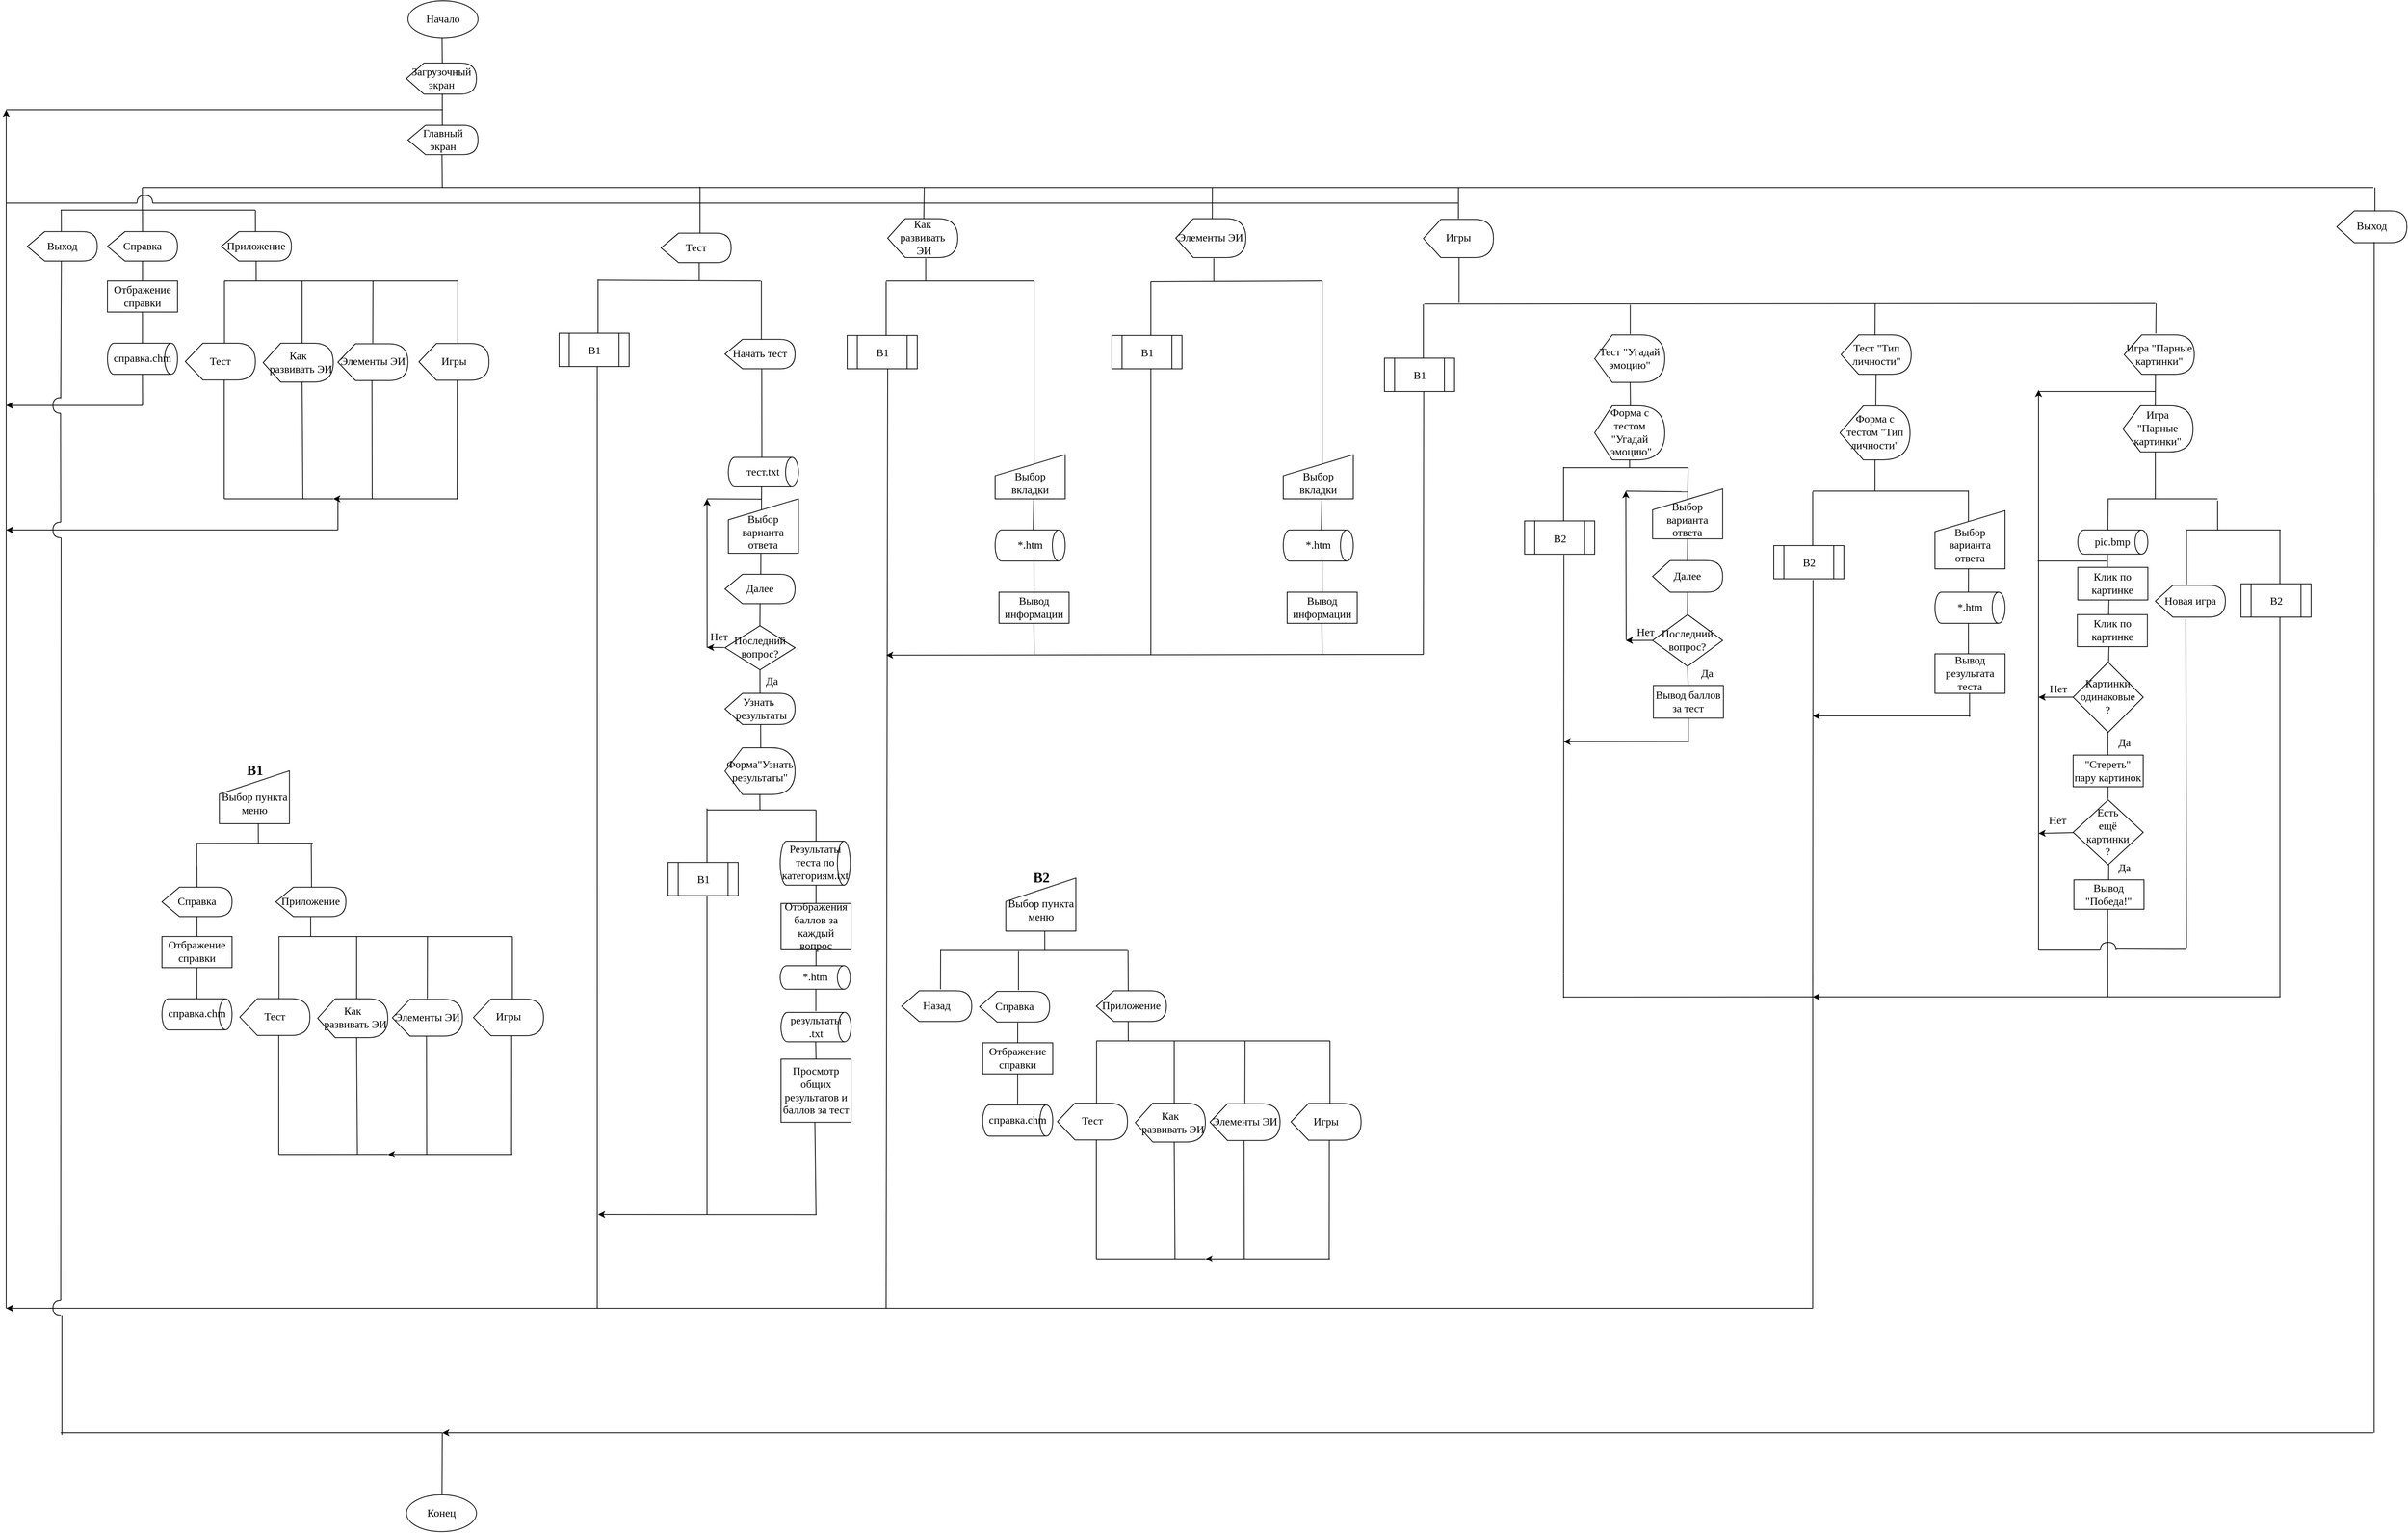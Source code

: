 <mxfile version="21.5.0" type="device">
  <diagram name="Страница 1" id="trXoEVptYs4VV4olKbiF">
    <mxGraphModel dx="5616" dy="885" grid="1" gridSize="10" guides="1" tooltips="1" connect="1" arrows="1" fold="1" page="1" pageScale="1" pageWidth="3300" pageHeight="2339" math="0" shadow="0">
      <root>
        <mxCell id="0" />
        <mxCell id="1" parent="0" />
        <mxCell id="0-goIuk4L7Vt8iL5U17r-1" value="&lt;font style=&quot;font-size: 14px;&quot; face=&quot;isocpeur&quot;&gt;Начало&lt;/font&gt;" style="ellipse;whiteSpace=wrap;html=1;" vertex="1" parent="1">
          <mxGeometry x="635.94" y="2440" width="90" height="47.24" as="geometry" />
        </mxCell>
        <mxCell id="0-goIuk4L7Vt8iL5U17r-2" value="&lt;font style=&quot;font-size: 14px;&quot; data-font-src=&quot;https://fonts.googleapis.com/css?family=isocpeur&quot; face=&quot;isocpeur&quot;&gt;Загрузочный экран&lt;/font&gt;" style="shape=display;whiteSpace=wrap;html=1;" vertex="1" parent="1">
          <mxGeometry x="633.94" y="2520" width="90" height="40" as="geometry" />
        </mxCell>
        <mxCell id="0-goIuk4L7Vt8iL5U17r-3" value="&lt;font style=&quot;font-size: 14px;&quot; data-font-src=&quot;https://fonts.googleapis.com/css?family=isocpeur&quot; face=&quot;isocpeur&quot;&gt;Главный экран&lt;/font&gt;" style="shape=display;whiteSpace=wrap;html=1;" vertex="1" parent="1">
          <mxGeometry x="635.935" y="2599.998" width="90" height="37.79" as="geometry" />
        </mxCell>
        <mxCell id="0-goIuk4L7Vt8iL5U17r-4" value="" style="endArrow=none;html=1;rounded=0;" edge="1" parent="1">
          <mxGeometry width="50" height="50" relative="1" as="geometry">
            <mxPoint x="680" y="2520" as="sourcePoint" />
            <mxPoint x="679.703" y="2487.242" as="targetPoint" />
          </mxGeometry>
        </mxCell>
        <mxCell id="0-goIuk4L7Vt8iL5U17r-5" value="" style="endArrow=none;html=1;rounded=0;" edge="1" parent="1">
          <mxGeometry width="50" height="50" relative="1" as="geometry">
            <mxPoint x="680" y="2600" as="sourcePoint" />
            <mxPoint x="680" y="2560" as="targetPoint" />
          </mxGeometry>
        </mxCell>
        <mxCell id="0-goIuk4L7Vt8iL5U17r-8" value="" style="endArrow=none;html=1;rounded=0;" edge="1" parent="1">
          <mxGeometry width="50" height="50" relative="1" as="geometry">
            <mxPoint x="680" y="2680" as="sourcePoint" />
            <mxPoint x="679.621" y="2637.788" as="targetPoint" />
          </mxGeometry>
        </mxCell>
        <mxCell id="0-goIuk4L7Vt8iL5U17r-9" value="" style="endArrow=none;html=1;rounded=0;" edge="1" parent="1">
          <mxGeometry width="50" height="50" relative="1" as="geometry">
            <mxPoint x="295" y="2680" as="sourcePoint" />
            <mxPoint x="3160" y="2680" as="targetPoint" />
          </mxGeometry>
        </mxCell>
        <mxCell id="0-goIuk4L7Vt8iL5U17r-10" value="" style="endArrow=none;html=1;rounded=0;" edge="1" parent="1">
          <mxGeometry width="50" height="50" relative="1" as="geometry">
            <mxPoint x="294.765" y="2708.34" as="sourcePoint" />
            <mxPoint x="294.843" y="2679.998" as="targetPoint" />
          </mxGeometry>
        </mxCell>
        <mxCell id="0-goIuk4L7Vt8iL5U17r-11" value="" style="endArrow=none;html=1;rounded=0;" edge="1" parent="1">
          <mxGeometry width="50" height="50" relative="1" as="geometry">
            <mxPoint x="190" y="2709" as="sourcePoint" />
            <mxPoint x="440" y="2709" as="targetPoint" />
          </mxGeometry>
        </mxCell>
        <mxCell id="0-goIuk4L7Vt8iL5U17r-12" value="" style="endArrow=none;html=1;rounded=0;" edge="1" parent="1">
          <mxGeometry width="50" height="50" relative="1" as="geometry">
            <mxPoint x="190.765" y="2736.683" as="sourcePoint" />
            <mxPoint x="190.669" y="2708.34" as="targetPoint" />
          </mxGeometry>
        </mxCell>
        <mxCell id="0-goIuk4L7Vt8iL5U17r-13" value="" style="endArrow=none;html=1;rounded=0;" edge="1" parent="1">
          <mxGeometry width="50" height="50" relative="1" as="geometry">
            <mxPoint x="295.065" y="2736.683" as="sourcePoint" />
            <mxPoint x="294.968" y="2708.34" as="targetPoint" />
          </mxGeometry>
        </mxCell>
        <mxCell id="0-goIuk4L7Vt8iL5U17r-14" value="&lt;font style=&quot;font-size: 14px;&quot; data-font-src=&quot;https://fonts.googleapis.com/css?family=isocpeur&quot; face=&quot;isocpeur&quot;&gt;Справка&lt;/font&gt;" style="shape=display;whiteSpace=wrap;html=1;" vertex="1" parent="1">
          <mxGeometry x="249.999" y="2736.683" width="90" height="37.79" as="geometry" />
        </mxCell>
        <mxCell id="0-goIuk4L7Vt8iL5U17r-15" value="" style="endArrow=none;html=1;rounded=0;" edge="1" parent="1">
          <mxGeometry width="50" height="50" relative="1" as="geometry">
            <mxPoint x="295" y="2800" as="sourcePoint" />
            <mxPoint x="294.998" y="2774.003" as="targetPoint" />
            <Array as="points" />
          </mxGeometry>
        </mxCell>
        <mxCell id="0-goIuk4L7Vt8iL5U17r-16" value="&lt;font style=&quot;font-size: 14px;&quot; data-font-src=&quot;https://fonts.googleapis.com/css?family=isocpeur&quot; face=&quot;isocpeur&quot;&gt;Отбражение справки&lt;/font&gt;" style="rounded=0;whiteSpace=wrap;html=1;" vertex="1" parent="1">
          <mxGeometry x="250" y="2800" width="90" height="40" as="geometry" />
        </mxCell>
        <mxCell id="0-goIuk4L7Vt8iL5U17r-17" value="" style="endArrow=none;html=1;rounded=0;" edge="1" parent="1">
          <mxGeometry width="50" height="50" relative="1" as="geometry">
            <mxPoint x="294.918" y="2877.786" as="sourcePoint" />
            <mxPoint x="294.918" y="2839.996" as="targetPoint" />
            <Array as="points">
              <mxPoint x="295" y="2880" />
              <mxPoint x="294.918" y="2877.786" />
            </Array>
          </mxGeometry>
        </mxCell>
        <mxCell id="0-goIuk4L7Vt8iL5U17r-18" value="&lt;font style=&quot;font-size: 14px;&quot; data-font-src=&quot;https://fonts.googleapis.com/css?family=isocpeur&quot; face=&quot;isocpeur&quot;&gt;справка.chm&lt;/font&gt;" style="strokeWidth=1;html=1;shape=mxgraph.flowchart.direct_data;whiteSpace=wrap;" vertex="1" parent="1">
          <mxGeometry x="250" y="2880" width="90" height="40" as="geometry" />
        </mxCell>
        <mxCell id="0-goIuk4L7Vt8iL5U17r-19" value="" style="endArrow=none;html=1;rounded=0;" edge="1" parent="1">
          <mxGeometry width="50" height="50" relative="1" as="geometry">
            <mxPoint x="294.887" y="2957.786" as="sourcePoint" />
            <mxPoint x="294.887" y="2919.996" as="targetPoint" />
            <Array as="points">
              <mxPoint x="295" y="2960" />
              <mxPoint x="295.075" y="2957.786" />
            </Array>
          </mxGeometry>
        </mxCell>
        <mxCell id="0-goIuk4L7Vt8iL5U17r-20" value="" style="endArrow=none;html=1;rounded=0;" edge="1" parent="1">
          <mxGeometry width="50" height="50" relative="1" as="geometry">
            <mxPoint x="440.093" y="2737.683" as="sourcePoint" />
            <mxPoint x="439.996" y="2709.34" as="targetPoint" />
          </mxGeometry>
        </mxCell>
        <mxCell id="0-goIuk4L7Vt8iL5U17r-21" value="" style="endArrow=none;html=1;rounded=0;" edge="1" parent="1">
          <mxGeometry width="50" height="50" relative="1" as="geometry">
            <mxPoint x="400" y="2800" as="sourcePoint" />
            <mxPoint x="700" y="2800" as="targetPoint" />
          </mxGeometry>
        </mxCell>
        <mxCell id="0-goIuk4L7Vt8iL5U17r-22" value="&lt;font style=&quot;font-size: 14px;&quot; face=&quot;isocpeur&quot;&gt;Приложение&lt;/font&gt;" style="shape=display;whiteSpace=wrap;html=1;" vertex="1" parent="1">
          <mxGeometry x="396.277" y="2736.683" width="90" height="37.79" as="geometry" />
        </mxCell>
        <mxCell id="0-goIuk4L7Vt8iL5U17r-23" value="" style="endArrow=none;html=1;rounded=0;" edge="1" parent="1">
          <mxGeometry width="50" height="50" relative="1" as="geometry">
            <mxPoint x="441" y="2800" as="sourcePoint" />
            <mxPoint x="440.936" y="2775.003" as="targetPoint" />
          </mxGeometry>
        </mxCell>
        <mxCell id="0-goIuk4L7Vt8iL5U17r-24" value="&lt;font style=&quot;font-size: 14px;&quot; face=&quot;isocpeur&quot;&gt;Тест&lt;/font&gt;" style="shape=display;whiteSpace=wrap;html=1;" vertex="1" parent="1">
          <mxGeometry x="350.0" y="2879.996" width="90" height="47.238" as="geometry" />
        </mxCell>
        <mxCell id="0-goIuk4L7Vt8iL5U17r-25" value="&lt;font style=&quot;font-size: 14px;&quot; face=&quot;isocpeur&quot;&gt;Как&lt;br&gt;&amp;nbsp; развивать ЭИ&lt;/font&gt;" style="shape=display;whiteSpace=wrap;html=1;" vertex="1" parent="1">
          <mxGeometry x="450" y="2880" width="90" height="50" as="geometry" />
        </mxCell>
        <mxCell id="0-goIuk4L7Vt8iL5U17r-26" value="&lt;font style=&quot;font-size: 14px;&quot; face=&quot;isocpeur&quot;&gt;Элементы ЭИ&lt;/font&gt;" style="shape=display;whiteSpace=wrap;html=1;" vertex="1" parent="1">
          <mxGeometry x="545.941" y="2880.761" width="90" height="47.238" as="geometry" />
        </mxCell>
        <mxCell id="0-goIuk4L7Vt8iL5U17r-27" value="" style="endArrow=none;html=1;rounded=0;" edge="1" parent="1">
          <mxGeometry width="50" height="50" relative="1" as="geometry">
            <mxPoint x="400.278" y="2799.996" as="sourcePoint" />
            <mxPoint x="400.28" y="2880" as="targetPoint" />
          </mxGeometry>
        </mxCell>
        <mxCell id="0-goIuk4L7Vt8iL5U17r-28" value="" style="endArrow=none;html=1;rounded=0;" edge="1" parent="1">
          <mxGeometry width="50" height="50" relative="1" as="geometry">
            <mxPoint x="500" y="2800" as="sourcePoint" />
            <mxPoint x="500.001" y="2879.991" as="targetPoint" />
          </mxGeometry>
        </mxCell>
        <mxCell id="0-goIuk4L7Vt8iL5U17r-29" value="" style="endArrow=none;html=1;rounded=0;" edge="1" parent="1">
          <mxGeometry width="50" height="50" relative="1" as="geometry">
            <mxPoint x="591" y="2800" as="sourcePoint" />
            <mxPoint x="590.739" y="2879.991" as="targetPoint" />
          </mxGeometry>
        </mxCell>
        <mxCell id="0-goIuk4L7Vt8iL5U17r-30" value="" style="endArrow=none;html=1;rounded=0;" edge="1" parent="1">
          <mxGeometry width="50" height="50" relative="1" as="geometry">
            <mxPoint x="700" y="2800" as="sourcePoint" />
            <mxPoint x="699.999" y="2879.991" as="targetPoint" />
          </mxGeometry>
        </mxCell>
        <mxCell id="0-goIuk4L7Vt8iL5U17r-31" value="" style="endArrow=none;html=1;rounded=0;exitX=0;exitY=0.95;exitDx=0;exitDy=0;exitPerimeter=0;" edge="1" parent="1" source="0-goIuk4L7Vt8iL5U17r-515">
          <mxGeometry width="50" height="50" relative="1" as="geometry">
            <mxPoint x="190.765" y="2944.528" as="sourcePoint" />
            <mxPoint x="190.765" y="2774.473" as="targetPoint" />
          </mxGeometry>
        </mxCell>
        <mxCell id="0-goIuk4L7Vt8iL5U17r-33" value="" style="endArrow=none;html=1;rounded=0;" edge="1" parent="1">
          <mxGeometry width="50" height="50" relative="1" as="geometry">
            <mxPoint x="699.158" y="2927.633" as="sourcePoint" />
            <mxPoint x="699" y="3080" as="targetPoint" />
          </mxGeometry>
        </mxCell>
        <mxCell id="0-goIuk4L7Vt8iL5U17r-34" value="" style="endArrow=none;html=1;rounded=0;" edge="1" parent="1">
          <mxGeometry width="50" height="50" relative="1" as="geometry">
            <mxPoint x="589.72" y="2928.23" as="sourcePoint" />
            <mxPoint x="590" y="3080" as="targetPoint" />
          </mxGeometry>
        </mxCell>
        <mxCell id="0-goIuk4L7Vt8iL5U17r-35" value="" style="endArrow=none;html=1;rounded=0;" edge="1" parent="1">
          <mxGeometry width="50" height="50" relative="1" as="geometry">
            <mxPoint x="499.996" y="2930.003" as="sourcePoint" />
            <mxPoint x="501" y="3080" as="targetPoint" />
          </mxGeometry>
        </mxCell>
        <mxCell id="0-goIuk4L7Vt8iL5U17r-36" value="" style="endArrow=none;html=1;rounded=0;" edge="1" parent="1">
          <mxGeometry width="50" height="50" relative="1" as="geometry">
            <mxPoint x="399.996" y="2927.233" as="sourcePoint" />
            <mxPoint x="400" y="3080" as="targetPoint" />
          </mxGeometry>
        </mxCell>
        <mxCell id="0-goIuk4L7Vt8iL5U17r-37" value="" style="endArrow=none;html=1;rounded=0;" edge="1" parent="1">
          <mxGeometry width="50" height="50" relative="1" as="geometry">
            <mxPoint x="400" y="3080" as="sourcePoint" />
            <mxPoint x="540.001" y="3079.996" as="targetPoint" />
          </mxGeometry>
        </mxCell>
        <mxCell id="0-goIuk4L7Vt8iL5U17r-38" value="" style="endArrow=classic;html=1;rounded=0;" edge="1" parent="1">
          <mxGeometry width="50" height="50" relative="1" as="geometry">
            <mxPoint x="700" y="3080" as="sourcePoint" />
            <mxPoint x="540.001" y="3080.0" as="targetPoint" />
          </mxGeometry>
        </mxCell>
        <mxCell id="0-goIuk4L7Vt8iL5U17r-39" value="&lt;font style=&quot;font-size: 14px;&quot; data-font-src=&quot;https://fonts.googleapis.com/css?family=isocpeur&quot; face=&quot;isocpeur&quot;&gt;Выход&lt;/font&gt;" style="shape=display;whiteSpace=wrap;html=1;" vertex="1" parent="1">
          <mxGeometry x="146.929" y="2736.683" width="90" height="37.79" as="geometry" />
        </mxCell>
        <mxCell id="0-goIuk4L7Vt8iL5U17r-41" value="" style="endArrow=classic;html=1;rounded=0;" edge="1" parent="1">
          <mxGeometry width="50" height="50" relative="1" as="geometry">
            <mxPoint x="120" y="4120" as="sourcePoint" />
            <mxPoint x="120" y="2580" as="targetPoint" />
          </mxGeometry>
        </mxCell>
        <mxCell id="0-goIuk4L7Vt8iL5U17r-42" value="" style="endArrow=classic;html=1;rounded=0;" edge="1" parent="1">
          <mxGeometry width="50" height="50" relative="1" as="geometry">
            <mxPoint x="295" y="2960" as="sourcePoint" />
            <mxPoint x="120" y="2960" as="targetPoint" />
          </mxGeometry>
        </mxCell>
        <mxCell id="0-goIuk4L7Vt8iL5U17r-43" value="" style="endArrow=none;html=1;rounded=0;" edge="1" parent="1">
          <mxGeometry width="50" height="50" relative="1" as="geometry">
            <mxPoint x="119.995" y="2579.996" as="sourcePoint" />
            <mxPoint x="680.8" y="2580" as="targetPoint" />
          </mxGeometry>
        </mxCell>
        <mxCell id="0-goIuk4L7Vt8iL5U17r-44" value="&lt;font style=&quot;font-size: 14px;&quot; face=&quot;isocpeur&quot;&gt;Игры&lt;/font&gt;" style="shape=display;whiteSpace=wrap;html=1;" vertex="1" parent="1">
          <mxGeometry x="650.001" y="2880.381" width="90" height="47.238" as="geometry" />
        </mxCell>
        <mxCell id="0-goIuk4L7Vt8iL5U17r-45" value="&lt;font style=&quot;font-size: 14px;&quot; face=&quot;isocpeur&quot;&gt;Тест&lt;/font&gt;" style="shape=display;whiteSpace=wrap;html=1;" vertex="1" parent="1">
          <mxGeometry x="960.997" y="2738.683" width="90" height="37.79" as="geometry" />
        </mxCell>
        <mxCell id="0-goIuk4L7Vt8iL5U17r-46" value="" style="endArrow=none;html=1;rounded=0;" edge="1" parent="1">
          <mxGeometry width="50" height="50" relative="1" as="geometry">
            <mxPoint x="1011" y="2739" as="sourcePoint" />
            <mxPoint x="1011.003" y="2678.998" as="targetPoint" />
          </mxGeometry>
        </mxCell>
        <mxCell id="0-goIuk4L7Vt8iL5U17r-47" value="" style="endArrow=none;html=1;rounded=0;" edge="1" parent="1">
          <mxGeometry width="50" height="50" relative="1" as="geometry">
            <mxPoint x="1010" y="2799" as="sourcePoint" />
            <mxPoint x="1009.936" y="2777.003" as="targetPoint" />
          </mxGeometry>
        </mxCell>
        <mxCell id="0-goIuk4L7Vt8iL5U17r-48" value="" style="endArrow=none;html=1;rounded=0;" edge="1" parent="1">
          <mxGeometry width="50" height="50" relative="1" as="geometry">
            <mxPoint x="880" y="2799" as="sourcePoint" />
            <mxPoint x="1089" y="2800" as="targetPoint" />
          </mxGeometry>
        </mxCell>
        <mxCell id="0-goIuk4L7Vt8iL5U17r-49" value="" style="endArrow=none;html=1;rounded=0;" edge="1" parent="1">
          <mxGeometry width="50" height="50" relative="1" as="geometry">
            <mxPoint x="880" y="2798" as="sourcePoint" />
            <mxPoint x="879.999" y="2877.991" as="targetPoint" />
          </mxGeometry>
        </mxCell>
        <mxCell id="0-goIuk4L7Vt8iL5U17r-52" value="&lt;font style=&quot;font-size: 14px;&quot; face=&quot;isocpeur&quot;&gt;Начать тест&lt;/font&gt;" style="shape=display;whiteSpace=wrap;html=1;" vertex="1" parent="1">
          <mxGeometry x="1043.068" y="2875.106" width="90" height="37.79" as="geometry" />
        </mxCell>
        <mxCell id="0-goIuk4L7Vt8iL5U17r-53" value="" style="endArrow=none;html=1;rounded=0;" edge="1" parent="1">
          <mxGeometry width="50" height="50" relative="1" as="geometry">
            <mxPoint x="1089.827" y="2875.58" as="sourcePoint" />
            <mxPoint x="1089.827" y="2800.0" as="targetPoint" />
          </mxGeometry>
        </mxCell>
        <mxCell id="0-goIuk4L7Vt8iL5U17r-54" value="" style="endArrow=none;html=1;rounded=0;" edge="1" parent="1">
          <mxGeometry width="50" height="50" relative="1" as="geometry">
            <mxPoint x="1090.419" y="3026.741" as="sourcePoint" />
            <mxPoint x="1090.285" y="2913.37" as="targetPoint" />
          </mxGeometry>
        </mxCell>
        <mxCell id="0-goIuk4L7Vt8iL5U17r-55" value="&lt;font style=&quot;font-size: 14px;&quot; data-font-src=&quot;https://fonts.googleapis.com/css?family=isocpeur&quot; face=&quot;isocpeur&quot;&gt;тест.txt&lt;/font&gt;" style="strokeWidth=1;html=1;shape=mxgraph.flowchart.direct_data;whiteSpace=wrap;" vertex="1" parent="1">
          <mxGeometry x="1047.418" y="3026.741" width="90" height="37.79" as="geometry" />
        </mxCell>
        <mxCell id="0-goIuk4L7Vt8iL5U17r-56" value="" style="endArrow=none;html=1;rounded=0;" edge="1" parent="1">
          <mxGeometry width="50" height="50" relative="1" as="geometry">
            <mxPoint x="1089.905" y="3102.321" as="sourcePoint" />
            <mxPoint x="1090.093" y="3064.531" as="targetPoint" />
          </mxGeometry>
        </mxCell>
        <mxCell id="0-goIuk4L7Vt8iL5U17r-57" value="&lt;font data-font-src=&quot;https://fonts.googleapis.com/css?family=isocpeur&quot; face=&quot;isocpeur&quot; style=&quot;font-size: 14px;&quot;&gt;&lt;br&gt;Выбор варианта ответа&lt;/font&gt;" style="shape=manualInput;whiteSpace=wrap;html=1;size=27;" vertex="1" parent="1">
          <mxGeometry x="1047.41" y="3080" width="90" height="70" as="geometry" />
        </mxCell>
        <mxCell id="0-goIuk4L7Vt8iL5U17r-58" value="&lt;font style=&quot;font-size: 14px;&quot; face=&quot;isocpeur&quot;&gt;Далее&lt;/font&gt;" style="shape=display;whiteSpace=wrap;html=1;" vertex="1" parent="1">
          <mxGeometry x="1043.073" y="3176.956" width="90" height="37.79" as="geometry" />
        </mxCell>
        <mxCell id="0-goIuk4L7Vt8iL5U17r-59" value="" style="endArrow=none;html=1;rounded=0;exitX=0.511;exitY=0.004;exitDx=0;exitDy=0;exitPerimeter=0;" edge="1" parent="1" source="0-goIuk4L7Vt8iL5U17r-58">
          <mxGeometry width="50" height="50" relative="1" as="geometry">
            <mxPoint x="1088.959" y="3178.956" as="sourcePoint" />
            <mxPoint x="1089.147" y="3150.614" as="targetPoint" />
          </mxGeometry>
        </mxCell>
        <mxCell id="0-goIuk4L7Vt8iL5U17r-60" value="&lt;font data-font-src=&quot;https://fonts.googleapis.com/css?family=isocpeur&quot; face=&quot;isocpeur&quot; style=&quot;font-size: 14px;&quot;&gt;Последний вопрос?&lt;/font&gt;" style="rhombus;whiteSpace=wrap;html=1;" vertex="1" parent="1">
          <mxGeometry x="1043.063" y="3243.089" width="90" height="56.685" as="geometry" />
        </mxCell>
        <mxCell id="0-goIuk4L7Vt8iL5U17r-61" value="" style="endArrow=none;html=1;rounded=0;" edge="1" parent="1">
          <mxGeometry width="50" height="50" relative="1" as="geometry">
            <mxPoint x="1087.936" y="3243.089" as="sourcePoint" />
            <mxPoint x="1088.124" y="3214.746" as="targetPoint" />
          </mxGeometry>
        </mxCell>
        <mxCell id="0-goIuk4L7Vt8iL5U17r-62" value="" style="endArrow=classic;html=1;rounded=0;" edge="1" parent="1">
          <mxGeometry width="50" height="50" relative="1" as="geometry">
            <mxPoint x="1042.123" y="3271.157" as="sourcePoint" />
            <mxPoint x="1020" y="3271" as="targetPoint" />
          </mxGeometry>
        </mxCell>
        <mxCell id="0-goIuk4L7Vt8iL5U17r-63" value="" style="endArrow=classic;html=1;rounded=0;" edge="1" parent="1">
          <mxGeometry width="50" height="50" relative="1" as="geometry">
            <mxPoint x="1020.177" y="3271.431" as="sourcePoint" />
            <mxPoint x="1020" y="3080" as="targetPoint" />
          </mxGeometry>
        </mxCell>
        <mxCell id="0-goIuk4L7Vt8iL5U17r-64" value="" style="endArrow=none;html=1;rounded=0;" edge="1" parent="1">
          <mxGeometry width="50" height="50" relative="1" as="geometry">
            <mxPoint x="1020" y="3080" as="sourcePoint" />
            <mxPoint x="1089.987" y="3080.315" as="targetPoint" />
          </mxGeometry>
        </mxCell>
        <mxCell id="0-goIuk4L7Vt8iL5U17r-65" value="&lt;font style=&quot;font-size: 14px;&quot; data-font-src=&quot;https://fonts.googleapis.com/css?family=isocpeur&quot; face=&quot;isocpeur&quot;&gt;Нет&lt;/font&gt;" style="text;html=1;align=center;verticalAlign=middle;resizable=0;points=[];autosize=1;strokeColor=none;fillColor=none;" vertex="1" parent="1">
          <mxGeometry x="1009.997" y="3243.089" width="50" height="30" as="geometry" />
        </mxCell>
        <mxCell id="0-goIuk4L7Vt8iL5U17r-67" value="&lt;font style=&quot;font-size: 14px;&quot; data-font-src=&quot;https://fonts.googleapis.com/css?family=isocpeur&quot; face=&quot;isocpeur&quot;&gt;Да&lt;/font&gt;" style="text;html=1;align=center;verticalAlign=middle;resizable=0;points=[];autosize=1;strokeColor=none;fillColor=none;" vertex="1" parent="1">
          <mxGeometry x="1083.485" y="3299.779" width="40" height="30" as="geometry" />
        </mxCell>
        <mxCell id="0-goIuk4L7Vt8iL5U17r-68" value="" style="endArrow=none;html=1;rounded=0;" edge="1" parent="1">
          <mxGeometry width="50" height="50" relative="1" as="geometry">
            <mxPoint x="1088.07" y="3329.999" as="sourcePoint" />
            <mxPoint x="1088" y="3300" as="targetPoint" />
          </mxGeometry>
        </mxCell>
        <mxCell id="0-goIuk4L7Vt8iL5U17r-69" value="&lt;font style=&quot;font-size: 14px;&quot; face=&quot;isocpeur&quot;&gt;Узнать&amp;nbsp; &amp;nbsp;результаты&lt;/font&gt;" style="shape=display;whiteSpace=wrap;html=1;" vertex="1" parent="1">
          <mxGeometry x="1043.06" y="3330" width="90" height="40" as="geometry" />
        </mxCell>
        <mxCell id="0-goIuk4L7Vt8iL5U17r-70" value="" style="endArrow=none;html=1;rounded=0;" edge="1" parent="1">
          <mxGeometry width="50" height="50" relative="1" as="geometry">
            <mxPoint x="1089" y="3400" as="sourcePoint" />
            <mxPoint x="1088.823" y="3369.999" as="targetPoint" />
          </mxGeometry>
        </mxCell>
        <mxCell id="0-goIuk4L7Vt8iL5U17r-71" value="&lt;font style=&quot;font-size: 14px;&quot; face=&quot;isocpeur&quot;&gt;Форма&quot;Узнать результаты&quot;&lt;/font&gt;" style="shape=display;whiteSpace=wrap;html=1;" vertex="1" parent="1">
          <mxGeometry x="1043.07" y="3400" width="90" height="60" as="geometry" />
        </mxCell>
        <mxCell id="0-goIuk4L7Vt8iL5U17r-97" value="" style="endArrow=none;html=1;rounded=0;" edge="1" parent="1">
          <mxGeometry width="50" height="50" relative="1" as="geometry">
            <mxPoint x="1020" y="3480" as="sourcePoint" />
            <mxPoint x="1160" y="3480" as="targetPoint" />
          </mxGeometry>
        </mxCell>
        <mxCell id="0-goIuk4L7Vt8iL5U17r-98" value="" style="endArrow=none;html=1;rounded=0;" edge="1" parent="1">
          <mxGeometry width="50" height="50" relative="1" as="geometry">
            <mxPoint x="1160" y="3520" as="sourcePoint" />
            <mxPoint x="1159.997" y="3480.002" as="targetPoint" />
          </mxGeometry>
        </mxCell>
        <mxCell id="0-goIuk4L7Vt8iL5U17r-99" value="&lt;font style=&quot;font-size: 14px;&quot; face=&quot;isocpeur&quot;&gt;Результаты теста по категориям.txt&lt;/font&gt;" style="strokeWidth=1;html=1;shape=mxgraph.flowchart.direct_data;whiteSpace=wrap;" vertex="1" parent="1">
          <mxGeometry x="1114.001" y="3519.999" width="90" height="56.685" as="geometry" />
        </mxCell>
        <mxCell id="0-goIuk4L7Vt8iL5U17r-100" value="&lt;font style=&quot;font-size: 14px;&quot; face=&quot;isocpeur&quot;&gt;Отображения баллов за каждый вопрос&lt;/font&gt;" style="rounded=0;whiteSpace=wrap;html=1;" vertex="1" parent="1">
          <mxGeometry x="1115" y="3600" width="90" height="59.51" as="geometry" />
        </mxCell>
        <mxCell id="0-goIuk4L7Vt8iL5U17r-101" value="" style="endArrow=none;html=1;rounded=0;" edge="1" parent="1">
          <mxGeometry width="50" height="50" relative="1" as="geometry">
            <mxPoint x="1160" y="3600" as="sourcePoint" />
            <mxPoint x="1159.997" y="3576.684" as="targetPoint" />
            <Array as="points" />
          </mxGeometry>
        </mxCell>
        <mxCell id="0-goIuk4L7Vt8iL5U17r-102" value="" style="endArrow=none;html=1;rounded=0;" edge="1" parent="1">
          <mxGeometry width="50" height="50" relative="1" as="geometry">
            <mxPoint x="1160" y="3680" as="sourcePoint" />
            <mxPoint x="1160.001" y="3659.514" as="targetPoint" />
            <Array as="points" />
          </mxGeometry>
        </mxCell>
        <mxCell id="0-goIuk4L7Vt8iL5U17r-103" value="&lt;font style=&quot;font-size: 14px;&quot; face=&quot;isocpeur&quot;&gt;*.htm&lt;/font&gt;" style="strokeWidth=1;html=1;shape=mxgraph.flowchart.direct_data;whiteSpace=wrap;" vertex="1" parent="1">
          <mxGeometry x="1114.001" y="3679.997" width="90" height="30.232" as="geometry" />
        </mxCell>
        <mxCell id="0-goIuk4L7Vt8iL5U17r-104" value="" style="endArrow=none;html=1;rounded=0;" edge="1" parent="1">
          <mxGeometry width="50" height="50" relative="1" as="geometry">
            <mxPoint x="1159.801" y="3738.342" as="sourcePoint" />
            <mxPoint x="1159.801" y="3709.999" as="targetPoint" />
            <Array as="points" />
          </mxGeometry>
        </mxCell>
        <mxCell id="0-goIuk4L7Vt8iL5U17r-105" value="&lt;font style=&quot;font-size: 14px;&quot; face=&quot;isocpeur&quot;&gt;результаты&lt;br&gt;.txt&lt;/font&gt;" style="strokeWidth=1;html=1;shape=mxgraph.flowchart.direct_data;whiteSpace=wrap;" vertex="1" parent="1">
          <mxGeometry x="1115.001" y="3740.002" width="90" height="37.79" as="geometry" />
        </mxCell>
        <mxCell id="0-goIuk4L7Vt8iL5U17r-106" value="" style="endArrow=none;html=1;rounded=0;" edge="1" parent="1">
          <mxGeometry width="50" height="50" relative="1" as="geometry">
            <mxPoint x="1160" y="3800" as="sourcePoint" />
            <mxPoint x="1159.581" y="3777.792" as="targetPoint" />
            <Array as="points" />
          </mxGeometry>
        </mxCell>
        <mxCell id="0-goIuk4L7Vt8iL5U17r-107" value="&lt;font style=&quot;font-size: 14px;&quot; face=&quot;isocpeur&quot;&gt;Просмотр общих результатов и баллов за тест&lt;/font&gt;" style="rounded=0;whiteSpace=wrap;html=1;" vertex="1" parent="1">
          <mxGeometry x="1115" y="3800" width="90" height="81.17" as="geometry" />
        </mxCell>
        <mxCell id="0-goIuk4L7Vt8iL5U17r-129" value="" style="endArrow=none;html=1;rounded=0;" edge="1" parent="1">
          <mxGeometry width="50" height="50" relative="1" as="geometry">
            <mxPoint x="1088" y="3480" as="sourcePoint" />
            <mxPoint x="1087.863" y="3459.999" as="targetPoint" />
          </mxGeometry>
        </mxCell>
        <mxCell id="0-goIuk4L7Vt8iL5U17r-132" value="" style="endArrow=none;html=1;rounded=0;" edge="1" parent="1">
          <mxGeometry width="50" height="50" relative="1" as="geometry">
            <mxPoint x="1298.41" y="2720.002" as="sourcePoint" />
            <mxPoint x="1299" y="2680" as="targetPoint" />
          </mxGeometry>
        </mxCell>
        <mxCell id="0-goIuk4L7Vt8iL5U17r-133" value="&lt;font style=&quot;font-size: 14px;&quot; face=&quot;isocpeur&quot;&gt;Как &lt;br&gt;развивать&lt;br&gt;&amp;nbsp;ЭИ&lt;/font&gt;" style="shape=display;whiteSpace=wrap;html=1;" vertex="1" parent="1">
          <mxGeometry x="1252" y="2720" width="90" height="50" as="geometry" />
        </mxCell>
        <mxCell id="0-goIuk4L7Vt8iL5U17r-134" value="" style="endArrow=none;html=1;rounded=0;" edge="1" parent="1">
          <mxGeometry width="50" height="50" relative="1" as="geometry">
            <mxPoint x="1300.844" y="2800.313" as="sourcePoint" />
            <mxPoint x="1300.844" y="2771.025" as="targetPoint" />
          </mxGeometry>
        </mxCell>
        <mxCell id="0-goIuk4L7Vt8iL5U17r-135" value="" style="endArrow=none;html=1;rounded=0;" edge="1" parent="1">
          <mxGeometry width="50" height="50" relative="1" as="geometry">
            <mxPoint x="1250" y="2800" as="sourcePoint" />
            <mxPoint x="1440" y="2800" as="targetPoint" />
          </mxGeometry>
        </mxCell>
        <mxCell id="0-goIuk4L7Vt8iL5U17r-136" value="" style="endArrow=none;html=1;rounded=0;" edge="1" parent="1">
          <mxGeometry width="50" height="50" relative="1" as="geometry">
            <mxPoint x="1440.009" y="2800.003" as="sourcePoint" />
            <mxPoint x="1440" y="3040" as="targetPoint" />
          </mxGeometry>
        </mxCell>
        <mxCell id="0-goIuk4L7Vt8iL5U17r-137" value="&lt;font data-font-src=&quot;https://fonts.googleapis.com/css?family=isocpeur&quot; face=&quot;isocpeur&quot; style=&quot;font-size: 14px;&quot;&gt;&lt;br&gt;Выбор вкладки&lt;/font&gt;" style="shape=manualInput;whiteSpace=wrap;html=1;size=27;" vertex="1" parent="1">
          <mxGeometry x="1389.999" y="3023.314" width="90" height="56.685" as="geometry" />
        </mxCell>
        <mxCell id="0-goIuk4L7Vt8iL5U17r-138" value="&lt;font style=&quot;font-size: 14px;&quot; face=&quot;isocpeur&quot;&gt;*.htm&lt;/font&gt;" style="strokeWidth=1;html=1;shape=mxgraph.flowchart.direct_data;whiteSpace=wrap;" vertex="1" parent="1">
          <mxGeometry x="1390" y="3120" width="90" height="40" as="geometry" />
        </mxCell>
        <mxCell id="0-goIuk4L7Vt8iL5U17r-139" value="" style="endArrow=none;html=1;rounded=0;" edge="1" parent="1">
          <mxGeometry width="50" height="50" relative="1" as="geometry">
            <mxPoint x="1439" y="3120" as="sourcePoint" />
            <mxPoint x="1439.671" y="3079.999" as="targetPoint" />
          </mxGeometry>
        </mxCell>
        <mxCell id="0-goIuk4L7Vt8iL5U17r-140" value="&lt;font style=&quot;font-size: 14px;&quot; face=&quot;isocpeur&quot;&gt;Вывод информации&lt;/font&gt;" style="rounded=0;whiteSpace=wrap;html=1;" vertex="1" parent="1">
          <mxGeometry x="1395" y="3200" width="90" height="40" as="geometry" />
        </mxCell>
        <mxCell id="0-goIuk4L7Vt8iL5U17r-141" value="" style="endArrow=none;html=1;rounded=0;" edge="1" parent="1">
          <mxGeometry width="50" height="50" relative="1" as="geometry">
            <mxPoint x="1440" y="3200" as="sourcePoint" />
            <mxPoint x="1439.903" y="3160.001" as="targetPoint" />
          </mxGeometry>
        </mxCell>
        <mxCell id="0-goIuk4L7Vt8iL5U17r-142" value="" style="endArrow=none;html=1;rounded=0;" edge="1" parent="1">
          <mxGeometry width="50" height="50" relative="1" as="geometry">
            <mxPoint x="1668.83" y="2726.292" as="sourcePoint" />
            <mxPoint x="1669" y="2680" as="targetPoint" />
          </mxGeometry>
        </mxCell>
        <mxCell id="0-goIuk4L7Vt8iL5U17r-143" value="&lt;font face=&quot;isocpeur&quot;&gt;&lt;span style=&quot;font-size: 14px;&quot;&gt;Элементы ЭИ&lt;/span&gt;&lt;/font&gt;" style="shape=display;whiteSpace=wrap;html=1;" vertex="1" parent="1">
          <mxGeometry x="1622" y="2720" width="90" height="50" as="geometry" />
        </mxCell>
        <mxCell id="0-goIuk4L7Vt8iL5U17r-144" value="" style="endArrow=none;html=1;rounded=0;" edge="1" parent="1">
          <mxGeometry width="50" height="50" relative="1" as="geometry">
            <mxPoint x="1670.844" y="2800.313" as="sourcePoint" />
            <mxPoint x="1670.844" y="2771.025" as="targetPoint" />
          </mxGeometry>
        </mxCell>
        <mxCell id="0-goIuk4L7Vt8iL5U17r-145" value="" style="endArrow=none;html=1;rounded=0;" edge="1" parent="1">
          <mxGeometry width="50" height="50" relative="1" as="geometry">
            <mxPoint x="1590.0" y="2800.943" as="sourcePoint" />
            <mxPoint x="1810" y="2800" as="targetPoint" />
          </mxGeometry>
        </mxCell>
        <mxCell id="0-goIuk4L7Vt8iL5U17r-146" value="" style="endArrow=none;html=1;rounded=0;" edge="1" parent="1">
          <mxGeometry width="50" height="50" relative="1" as="geometry">
            <mxPoint x="1810.009" y="2800.003" as="sourcePoint" />
            <mxPoint x="1810" y="3040" as="targetPoint" />
          </mxGeometry>
        </mxCell>
        <mxCell id="0-goIuk4L7Vt8iL5U17r-147" value="&lt;font data-font-src=&quot;https://fonts.googleapis.com/css?family=isocpeur&quot; face=&quot;isocpeur&quot; style=&quot;font-size: 14px;&quot;&gt;&lt;br&gt;Выбор вкладки&lt;/font&gt;" style="shape=manualInput;whiteSpace=wrap;html=1;size=27;" vertex="1" parent="1">
          <mxGeometry x="1759.999" y="3023.314" width="90" height="56.685" as="geometry" />
        </mxCell>
        <mxCell id="0-goIuk4L7Vt8iL5U17r-148" value="&lt;font style=&quot;font-size: 14px;&quot; face=&quot;isocpeur&quot;&gt;*.htm&lt;/font&gt;" style="strokeWidth=1;html=1;shape=mxgraph.flowchart.direct_data;whiteSpace=wrap;" vertex="1" parent="1">
          <mxGeometry x="1760" y="3120" width="90" height="40" as="geometry" />
        </mxCell>
        <mxCell id="0-goIuk4L7Vt8iL5U17r-149" value="" style="endArrow=none;html=1;rounded=0;" edge="1" parent="1">
          <mxGeometry width="50" height="50" relative="1" as="geometry">
            <mxPoint x="1809" y="3120" as="sourcePoint" />
            <mxPoint x="1809.671" y="3079.999" as="targetPoint" />
          </mxGeometry>
        </mxCell>
        <mxCell id="0-goIuk4L7Vt8iL5U17r-150" value="&lt;font style=&quot;font-size: 14px;&quot; face=&quot;isocpeur&quot;&gt;Вывод информации&lt;/font&gt;" style="rounded=0;whiteSpace=wrap;html=1;" vertex="1" parent="1">
          <mxGeometry x="1765" y="3200" width="90" height="40" as="geometry" />
        </mxCell>
        <mxCell id="0-goIuk4L7Vt8iL5U17r-151" value="" style="endArrow=none;html=1;rounded=0;" edge="1" parent="1">
          <mxGeometry width="50" height="50" relative="1" as="geometry">
            <mxPoint x="1810" y="3200" as="sourcePoint" />
            <mxPoint x="1809.903" y="3160.001" as="targetPoint" />
          </mxGeometry>
        </mxCell>
        <mxCell id="0-goIuk4L7Vt8iL5U17r-152" value="" style="endArrow=none;html=1;rounded=0;" edge="1" parent="1">
          <mxGeometry width="50" height="50" relative="1" as="geometry">
            <mxPoint x="1985" y="2720" as="sourcePoint" />
            <mxPoint x="1985" y="2680" as="targetPoint" />
          </mxGeometry>
        </mxCell>
        <mxCell id="0-goIuk4L7Vt8iL5U17r-153" value="&lt;font style=&quot;font-size: 14px;&quot; face=&quot;isocpeur&quot;&gt;Игры&lt;/font&gt;" style="shape=display;whiteSpace=wrap;html=1;" vertex="1" parent="1">
          <mxGeometry x="1940" y="2720.86" width="90" height="49.14" as="geometry" />
        </mxCell>
        <mxCell id="0-goIuk4L7Vt8iL5U17r-154" value="" style="endArrow=none;html=1;rounded=0;" edge="1" parent="1">
          <mxGeometry width="50" height="50" relative="1" as="geometry">
            <mxPoint x="1941.232" y="2829.685" as="sourcePoint" />
            <mxPoint x="2880" y="2829" as="targetPoint" />
          </mxGeometry>
        </mxCell>
        <mxCell id="0-goIuk4L7Vt8iL5U17r-179" value="" style="endArrow=none;html=1;rounded=0;" edge="1" parent="1">
          <mxGeometry width="50" height="50" relative="1" as="geometry">
            <mxPoint x="1985.772" y="2828.258" as="sourcePoint" />
            <mxPoint x="1985.772" y="2769.995" as="targetPoint" />
          </mxGeometry>
        </mxCell>
        <mxCell id="0-goIuk4L7Vt8iL5U17r-180" value="&lt;font style=&quot;font-size: 14px;&quot; face=&quot;isocpeur&quot;&gt;Тест &quot;Угадай эмоцию&quot;&lt;/font&gt;" style="shape=display;whiteSpace=wrap;html=1;" vertex="1" parent="1">
          <mxGeometry x="2160" y="2869.36" width="90" height="61" as="geometry" />
        </mxCell>
        <mxCell id="0-goIuk4L7Vt8iL5U17r-181" value="" style="endArrow=none;html=1;rounded=0;" edge="1" parent="1">
          <mxGeometry width="50" height="50" relative="1" as="geometry">
            <mxPoint x="2205.671" y="2868.468" as="sourcePoint" />
            <mxPoint x="2205.671" y="2830.678" as="targetPoint" />
          </mxGeometry>
        </mxCell>
        <mxCell id="0-goIuk4L7Vt8iL5U17r-182" value="&lt;font style=&quot;font-size: 14px;&quot; face=&quot;isocpeur&quot;&gt;Форма с &lt;br&gt;тестом &quot;Угадай&lt;br&gt;&amp;nbsp;эмоцию&quot;&lt;/font&gt;" style="shape=display;whiteSpace=wrap;html=1;" vertex="1" parent="1">
          <mxGeometry x="2160" y="2960.55" width="90" height="69.45" as="geometry" />
        </mxCell>
        <mxCell id="0-goIuk4L7Vt8iL5U17r-183" value="" style="endArrow=none;html=1;rounded=0;" edge="1" parent="1">
          <mxGeometry width="50" height="50" relative="1" as="geometry">
            <mxPoint x="2205.97" y="2960.36" as="sourcePoint" />
            <mxPoint x="2205.53" y="2930.36" as="targetPoint" />
          </mxGeometry>
        </mxCell>
        <mxCell id="0-goIuk4L7Vt8iL5U17r-184" value="" style="endArrow=none;html=1;rounded=0;" edge="1" parent="1">
          <mxGeometry width="50" height="50" relative="1" as="geometry">
            <mxPoint x="2119.996" y="3039.999" as="sourcePoint" />
            <mxPoint x="2280" y="3040" as="targetPoint" />
          </mxGeometry>
        </mxCell>
        <mxCell id="0-goIuk4L7Vt8iL5U17r-202" value="" style="endArrow=none;html=1;rounded=0;" edge="1" parent="1">
          <mxGeometry width="50" height="50" relative="1" as="geometry">
            <mxPoint x="2204.887" y="3039.449" as="sourcePoint" />
            <mxPoint x="2204.809" y="3030.001" as="targetPoint" />
          </mxGeometry>
        </mxCell>
        <mxCell id="0-goIuk4L7Vt8iL5U17r-203" value="" style="endArrow=none;html=1;rounded=0;" edge="1" parent="1">
          <mxGeometry width="50" height="50" relative="1" as="geometry">
            <mxPoint x="2279.429" y="3086.661" as="sourcePoint" />
            <mxPoint x="2280" y="3040" as="targetPoint" />
          </mxGeometry>
        </mxCell>
        <mxCell id="0-goIuk4L7Vt8iL5U17r-204" value="&lt;font data-font-src=&quot;https://fonts.googleapis.com/css?family=isocpeur&quot; face=&quot;isocpeur&quot; style=&quot;font-size: 14px;&quot;&gt;&lt;br&gt;Выбор варианта ответа&lt;/font&gt;" style="shape=manualInput;whiteSpace=wrap;html=1;size=27;" vertex="1" parent="1">
          <mxGeometry x="2234.37" y="3067.16" width="90" height="64.21" as="geometry" />
        </mxCell>
        <mxCell id="0-goIuk4L7Vt8iL5U17r-205" value="&lt;font face=&quot;isocpeur&quot;&gt;&lt;span style=&quot;font-size: 14px;&quot;&gt;Далее&lt;/span&gt;&lt;/font&gt;" style="shape=display;whiteSpace=wrap;html=1;" vertex="1" parent="1">
          <mxGeometry x="2234.37" y="3159.4" width="90" height="40.6" as="geometry" />
        </mxCell>
        <mxCell id="0-goIuk4L7Vt8iL5U17r-206" value="" style="endArrow=none;html=1;rounded=0;" edge="1" parent="1">
          <mxGeometry width="50" height="50" relative="1" as="geometry">
            <mxPoint x="2279.254" y="3159.997" as="sourcePoint" />
            <mxPoint x="2279.442" y="3131.655" as="targetPoint" />
          </mxGeometry>
        </mxCell>
        <mxCell id="0-goIuk4L7Vt8iL5U17r-207" value="&lt;font data-font-src=&quot;https://fonts.googleapis.com/css?family=isocpeur&quot; face=&quot;isocpeur&quot; style=&quot;font-size: 14px;&quot;&gt;Последний вопрос?&lt;/font&gt;" style="rhombus;whiteSpace=wrap;html=1;" vertex="1" parent="1">
          <mxGeometry x="2234.37" y="3228.82" width="90" height="66.4" as="geometry" />
        </mxCell>
        <mxCell id="0-goIuk4L7Vt8iL5U17r-208" value="" style="endArrow=none;html=1;rounded=0;" edge="1" parent="1">
          <mxGeometry width="50" height="50" relative="1" as="geometry">
            <mxPoint x="2279.231" y="3228.95" as="sourcePoint" />
            <mxPoint x="2279.419" y="3200.607" as="targetPoint" />
          </mxGeometry>
        </mxCell>
        <mxCell id="0-goIuk4L7Vt8iL5U17r-209" value="" style="endArrow=classic;html=1;rounded=0;" edge="1" parent="1">
          <mxGeometry width="50" height="50" relative="1" as="geometry">
            <mxPoint x="2234.999" y="3261.878" as="sourcePoint" />
            <mxPoint x="2200" y="3262" as="targetPoint" />
          </mxGeometry>
        </mxCell>
        <mxCell id="0-goIuk4L7Vt8iL5U17r-210" value="" style="endArrow=classic;html=1;rounded=0;" edge="1" parent="1">
          <mxGeometry width="50" height="50" relative="1" as="geometry">
            <mxPoint x="2200.473" y="3261.212" as="sourcePoint" />
            <mxPoint x="2200" y="3070" as="targetPoint" />
          </mxGeometry>
        </mxCell>
        <mxCell id="0-goIuk4L7Vt8iL5U17r-211" value="" style="endArrow=none;html=1;rounded=0;" edge="1" parent="1">
          <mxGeometry width="50" height="50" relative="1" as="geometry">
            <mxPoint x="2200" y="3070" as="sourcePoint" />
            <mxPoint x="2279.364" y="3070.79" as="targetPoint" />
          </mxGeometry>
        </mxCell>
        <mxCell id="0-goIuk4L7Vt8iL5U17r-212" value="&lt;font style=&quot;font-size: 14px;&quot; data-font-src=&quot;https://fonts.googleapis.com/css?family=isocpeur&quot; face=&quot;isocpeur&quot;&gt;Нет&lt;/font&gt;" style="text;html=1;align=center;verticalAlign=middle;resizable=0;points=[];autosize=1;strokeColor=none;fillColor=none;" vertex="1" parent="1">
          <mxGeometry x="2200.002" y="3236.87" width="50" height="30" as="geometry" />
        </mxCell>
        <mxCell id="0-goIuk4L7Vt8iL5U17r-213" value="&lt;font style=&quot;font-size: 14px;&quot; face=&quot;isocpeur&quot;&gt;Вывод баллов за тест&lt;/font&gt;" style="rounded=0;whiteSpace=wrap;html=1;" vertex="1" parent="1">
          <mxGeometry x="2235.37" y="3319.91" width="90" height="41.93" as="geometry" />
        </mxCell>
        <mxCell id="0-goIuk4L7Vt8iL5U17r-225" value="&lt;font style=&quot;font-size: 14px;&quot; face=&quot;isocpeur&quot;&gt;Тест &quot;Тип личности&quot;&lt;/font&gt;" style="shape=display;whiteSpace=wrap;html=1;" vertex="1" parent="1">
          <mxGeometry x="2476.5" y="2869.36" width="90" height="50.64" as="geometry" />
        </mxCell>
        <mxCell id="0-goIuk4L7Vt8iL5U17r-226" value="" style="endArrow=none;html=1;rounded=0;" edge="1" parent="1">
          <mxGeometry width="50" height="50" relative="1" as="geometry">
            <mxPoint x="2520" y="2870" as="sourcePoint" />
            <mxPoint x="2520.174" y="2829.478" as="targetPoint" />
          </mxGeometry>
        </mxCell>
        <mxCell id="0-goIuk4L7Vt8iL5U17r-227" value="&lt;font style=&quot;font-size: 14px;&quot; face=&quot;isocpeur&quot;&gt;Форма с &lt;br&gt;тестом &quot;Тип личности&quot;&lt;/font&gt;" style="shape=display;whiteSpace=wrap;html=1;size=0.333;" vertex="1" parent="1">
          <mxGeometry x="2475" y="2960.62" width="90" height="69.38" as="geometry" />
        </mxCell>
        <mxCell id="0-goIuk4L7Vt8iL5U17r-228" value="" style="endArrow=none;html=1;rounded=0;" edge="1" parent="1">
          <mxGeometry width="50" height="50" relative="1" as="geometry">
            <mxPoint x="2521" y="2960" as="sourcePoint" />
            <mxPoint x="2521.304" y="2919.998" as="targetPoint" />
          </mxGeometry>
        </mxCell>
        <mxCell id="0-goIuk4L7Vt8iL5U17r-229" value="" style="endArrow=none;html=1;rounded=0;" edge="1" parent="1">
          <mxGeometry width="50" height="50" relative="1" as="geometry">
            <mxPoint x="2440" y="3070" as="sourcePoint" />
            <mxPoint x="2640" y="3070" as="targetPoint" />
          </mxGeometry>
        </mxCell>
        <mxCell id="0-goIuk4L7Vt8iL5U17r-249" value="" style="endArrow=none;html=1;rounded=0;" edge="1" parent="1">
          <mxGeometry width="50" height="50" relative="1" as="geometry">
            <mxPoint x="2520" y="3060" as="sourcePoint" />
            <mxPoint x="2520" y="3070" as="targetPoint" />
            <Array as="points">
              <mxPoint x="2519.95" y="3030" />
            </Array>
          </mxGeometry>
        </mxCell>
        <mxCell id="0-goIuk4L7Vt8iL5U17r-250" value="" style="endArrow=none;html=1;rounded=0;" edge="1" parent="1">
          <mxGeometry width="50" height="50" relative="1" as="geometry">
            <mxPoint x="2640" y="3110" as="sourcePoint" />
            <mxPoint x="2640.002" y="3069.432" as="targetPoint" />
          </mxGeometry>
        </mxCell>
        <mxCell id="0-goIuk4L7Vt8iL5U17r-251" value="&lt;font data-font-src=&quot;https://fonts.googleapis.com/css?family=isocpeur&quot; face=&quot;isocpeur&quot; style=&quot;&quot;&gt;&lt;br&gt;&lt;font style=&quot;font-size: 14px;&quot;&gt;Выбор варианта ответа&lt;/font&gt;&lt;/font&gt;" style="shape=manualInput;whiteSpace=wrap;html=1;size=27;" vertex="1" parent="1">
          <mxGeometry x="2597" y="3095.16" width="90" height="74.84" as="geometry" />
        </mxCell>
        <mxCell id="0-goIuk4L7Vt8iL5U17r-252" value="" style="endArrow=none;html=1;rounded=0;" edge="1" parent="1">
          <mxGeometry width="50" height="50" relative="1" as="geometry">
            <mxPoint x="2640" y="3200" as="sourcePoint" />
            <mxPoint x="2640.046" y="3169.736" as="targetPoint" />
          </mxGeometry>
        </mxCell>
        <mxCell id="0-goIuk4L7Vt8iL5U17r-253" value="" style="endArrow=none;html=1;rounded=0;" edge="1" parent="1">
          <mxGeometry width="50" height="50" relative="1" as="geometry">
            <mxPoint x="2640" y="3280" as="sourcePoint" />
            <mxPoint x="2639.913" y="3239.998" as="targetPoint" />
          </mxGeometry>
        </mxCell>
        <mxCell id="0-goIuk4L7Vt8iL5U17r-254" value="&lt;font style=&quot;font-size: 14px;&quot; face=&quot;isocpeur&quot;&gt;Вывод результата теста&lt;/font&gt;" style="rounded=0;whiteSpace=wrap;html=1;" vertex="1" parent="1">
          <mxGeometry x="2597" y="3279.22" width="90" height="50.78" as="geometry" />
        </mxCell>
        <mxCell id="0-goIuk4L7Vt8iL5U17r-265" value="&lt;font style=&quot;font-size: 14px;&quot; data-font-src=&quot;https://fonts.googleapis.com/css?family=isocpeur&quot; face=&quot;isocpeur&quot;&gt;*.htm&lt;/font&gt;" style="strokeWidth=1;html=1;shape=mxgraph.flowchart.direct_data;whiteSpace=wrap;" vertex="1" parent="1">
          <mxGeometry x="2597" y="3200" width="90" height="40" as="geometry" />
        </mxCell>
        <mxCell id="0-goIuk4L7Vt8iL5U17r-266" value="&lt;font style=&quot;font-size: 14px;&quot; face=&quot;isocpeur&quot;&gt;Игра &quot;Парные картинки&quot;&lt;/font&gt;" style="shape=display;whiteSpace=wrap;html=1;" vertex="1" parent="1">
          <mxGeometry x="2840" y="2869.36" width="90" height="50.64" as="geometry" />
        </mxCell>
        <mxCell id="0-goIuk4L7Vt8iL5U17r-267" value="" style="endArrow=none;html=1;rounded=0;exitX=0.452;exitY=-0.035;exitDx=0;exitDy=0;exitPerimeter=0;" edge="1" parent="1" source="0-goIuk4L7Vt8iL5U17r-266">
          <mxGeometry width="50" height="50" relative="1" as="geometry">
            <mxPoint x="2880.89" y="2857.368" as="sourcePoint" />
            <mxPoint x="2881.023" y="2829.026" as="targetPoint" />
          </mxGeometry>
        </mxCell>
        <mxCell id="0-goIuk4L7Vt8iL5U17r-268" value="&lt;font style=&quot;font-size: 14px;&quot; face=&quot;isocpeur&quot;&gt;Игра &lt;br&gt;&quot;Парные картинки&quot;&lt;/font&gt;" style="shape=display;whiteSpace=wrap;html=1;" vertex="1" parent="1">
          <mxGeometry x="2838.35" y="2960.55" width="90" height="59.19" as="geometry" />
        </mxCell>
        <mxCell id="0-goIuk4L7Vt8iL5U17r-269" value="" style="endArrow=none;html=1;rounded=0;" edge="1" parent="1">
          <mxGeometry width="50" height="50" relative="1" as="geometry">
            <mxPoint x="2880" y="2960" as="sourcePoint" />
            <mxPoint x="2880.183" y="2919.996" as="targetPoint" />
          </mxGeometry>
        </mxCell>
        <mxCell id="0-goIuk4L7Vt8iL5U17r-270" value="" style="endArrow=none;html=1;rounded=0;" edge="1" parent="1">
          <mxGeometry width="50" height="50" relative="1" as="geometry">
            <mxPoint x="2819.008" y="3080.001" as="sourcePoint" />
            <mxPoint x="2960" y="3080" as="targetPoint" />
          </mxGeometry>
        </mxCell>
        <mxCell id="0-goIuk4L7Vt8iL5U17r-271" value="" style="endArrow=none;html=1;rounded=0;" edge="1" parent="1">
          <mxGeometry width="50" height="50" relative="1" as="geometry">
            <mxPoint x="2960.003" y="3120.006" as="sourcePoint" />
            <mxPoint x="2960.003" y="3082.216" as="targetPoint" />
          </mxGeometry>
        </mxCell>
        <mxCell id="0-goIuk4L7Vt8iL5U17r-289" value="" style="endArrow=none;html=1;rounded=0;" edge="1" parent="1">
          <mxGeometry width="50" height="50" relative="1" as="geometry">
            <mxPoint x="2819" y="3120" as="sourcePoint" />
            <mxPoint x="2819.451" y="3080.206" as="targetPoint" />
          </mxGeometry>
        </mxCell>
        <mxCell id="0-goIuk4L7Vt8iL5U17r-290" value="" style="endArrow=none;html=1;rounded=0;" edge="1" parent="1">
          <mxGeometry width="50" height="50" relative="1" as="geometry">
            <mxPoint x="2818.457" y="3167.998" as="sourcePoint" />
            <mxPoint x="2818.512" y="3151.938" as="targetPoint" />
          </mxGeometry>
        </mxCell>
        <mxCell id="0-goIuk4L7Vt8iL5U17r-291" value="&lt;font style=&quot;font-size: 14px;&quot; data-font-src=&quot;https://fonts.googleapis.com/css?family=isocpeur&quot; face=&quot;isocpeur&quot;&gt;pic.bmp&lt;/font&gt;" style="strokeWidth=1;html=1;shape=mxgraph.flowchart.direct_data;whiteSpace=wrap;" vertex="1" parent="1">
          <mxGeometry x="2780.401" y="3120.001" width="90" height="31.177" as="geometry" />
        </mxCell>
        <mxCell id="0-goIuk4L7Vt8iL5U17r-292" value="&lt;font style=&quot;font-size: 14px;&quot; data-font-src=&quot;https://fonts.googleapis.com/css?family=isocpeur&quot; face=&quot;isocpeur&quot;&gt;Клик по картинке&lt;/font&gt;" style="rounded=0;whiteSpace=wrap;html=1;" vertex="1" parent="1">
          <mxGeometry x="2780.4" y="3168.1" width="90" height="41.9" as="geometry" />
        </mxCell>
        <mxCell id="0-goIuk4L7Vt8iL5U17r-293" value="&lt;font style=&quot;font-size: 14px;&quot; data-font-src=&quot;https://fonts.googleapis.com/css?family=isocpeur&quot; face=&quot;isocpeur&quot;&gt;Клик по картинке&lt;/font&gt;" style="rounded=0;whiteSpace=wrap;html=1;" vertex="1" parent="1">
          <mxGeometry x="2779.81" y="3228.82" width="90" height="41.18" as="geometry" />
        </mxCell>
        <mxCell id="0-goIuk4L7Vt8iL5U17r-294" value="" style="endArrow=none;html=1;rounded=0;" edge="1" parent="1">
          <mxGeometry width="50" height="50" relative="1" as="geometry">
            <mxPoint x="2820" y="3229" as="sourcePoint" />
            <mxPoint x="2820.508" y="3209.969" as="targetPoint" />
          </mxGeometry>
        </mxCell>
        <mxCell id="0-goIuk4L7Vt8iL5U17r-295" value="" style="endArrow=none;html=1;rounded=0;" edge="1" parent="1">
          <mxGeometry width="50" height="50" relative="1" as="geometry">
            <mxPoint x="2820" y="3290" as="sourcePoint" />
            <mxPoint x="2820.508" y="3269.999" as="targetPoint" />
          </mxGeometry>
        </mxCell>
        <mxCell id="0-goIuk4L7Vt8iL5U17r-296" value="&lt;font style=&quot;font-size: 14px;&quot; face=&quot;isocpeur&quot;&gt;Картинки одинаковые&lt;br&gt;?&lt;/font&gt;" style="rhombus;whiteSpace=wrap;html=1;" vertex="1" parent="1">
          <mxGeometry x="2774.45" y="3290" width="90" height="90" as="geometry" />
        </mxCell>
        <mxCell id="0-goIuk4L7Vt8iL5U17r-297" value="" style="endArrow=classic;html=1;rounded=0;" edge="1" parent="1">
          <mxGeometry width="50" height="50" relative="1" as="geometry">
            <mxPoint x="2774.451" y="3334.86" as="sourcePoint" />
            <mxPoint x="2730" y="3335" as="targetPoint" />
          </mxGeometry>
        </mxCell>
        <mxCell id="0-goIuk4L7Vt8iL5U17r-298" value="" style="endArrow=classic;html=1;rounded=0;" edge="1" parent="1">
          <mxGeometry width="50" height="50" relative="1" as="geometry">
            <mxPoint x="2730" y="3660" as="sourcePoint" />
            <mxPoint x="2730" y="2940" as="targetPoint" />
          </mxGeometry>
        </mxCell>
        <mxCell id="0-goIuk4L7Vt8iL5U17r-299" value="&lt;font style=&quot;font-size: 14px;&quot; data-font-src=&quot;https://fonts.googleapis.com/css?family=isocpeur&quot; face=&quot;isocpeur&quot;&gt;Нет&lt;/font&gt;" style="text;html=1;align=center;verticalAlign=middle;resizable=0;points=[];autosize=1;strokeColor=none;fillColor=none;" vertex="1" parent="1">
          <mxGeometry x="2729.815" y="3310.001" width="50" height="30" as="geometry" />
        </mxCell>
        <mxCell id="0-goIuk4L7Vt8iL5U17r-301" value="" style="endArrow=none;html=1;rounded=0;" edge="1" parent="1">
          <mxGeometry width="50" height="50" relative="1" as="geometry">
            <mxPoint x="2819" y="3410" as="sourcePoint" />
            <mxPoint x="2819.167" y="3380.004" as="targetPoint" />
          </mxGeometry>
        </mxCell>
        <mxCell id="0-goIuk4L7Vt8iL5U17r-302" value="&lt;font style=&quot;font-size: 14px;&quot; data-font-src=&quot;https://fonts.googleapis.com/css?family=isocpeur&quot; face=&quot;isocpeur&quot;&gt;Да&lt;/font&gt;" style="text;html=1;align=center;verticalAlign=middle;resizable=0;points=[];autosize=1;strokeColor=none;fillColor=none;" vertex="1" parent="1">
          <mxGeometry x="2820.003" y="3379.312" width="40" height="30" as="geometry" />
        </mxCell>
        <mxCell id="0-goIuk4L7Vt8iL5U17r-303" value="&lt;font style=&quot;font-size: 14px;&quot; data-font-src=&quot;https://fonts.googleapis.com/css?family=isocpeur&quot; face=&quot;isocpeur&quot;&gt;&quot;Стереть&quot; пару картинок&lt;/font&gt;" style="rounded=0;whiteSpace=wrap;html=1;" vertex="1" parent="1">
          <mxGeometry x="2774.45" y="3409.31" width="90" height="40.69" as="geometry" />
        </mxCell>
        <mxCell id="0-goIuk4L7Vt8iL5U17r-304" value="" style="endArrow=none;html=1;rounded=0;" edge="1" parent="1">
          <mxGeometry width="50" height="50" relative="1" as="geometry">
            <mxPoint x="2819.213" y="3466.062" as="sourcePoint" />
            <mxPoint x="2819.268" y="3450.002" as="targetPoint" />
          </mxGeometry>
        </mxCell>
        <mxCell id="0-goIuk4L7Vt8iL5U17r-305" value="&lt;font style=&quot;font-size: 14px;&quot; face=&quot;isocpeur&quot;&gt;Есть&lt;br&gt;ещё&lt;br&gt;картинки&lt;br&gt;?&lt;/font&gt;" style="rhombus;whiteSpace=wrap;html=1;" vertex="1" parent="1">
          <mxGeometry x="2774.45" y="3467" width="90" height="83.2" as="geometry" />
        </mxCell>
        <mxCell id="0-goIuk4L7Vt8iL5U17r-306" value="" style="endArrow=classic;html=1;rounded=0;" edge="1" parent="1">
          <mxGeometry width="50" height="50" relative="1" as="geometry">
            <mxPoint x="2774.291" y="3509.002" as="sourcePoint" />
            <mxPoint x="2730" y="3510" as="targetPoint" />
          </mxGeometry>
        </mxCell>
        <mxCell id="0-goIuk4L7Vt8iL5U17r-309" value="&lt;font style=&quot;font-size: 14px;&quot; data-font-src=&quot;https://fonts.googleapis.com/css?family=isocpeur&quot; face=&quot;isocpeur&quot;&gt;Да&lt;/font&gt;" style="text;html=1;align=center;verticalAlign=middle;resizable=0;points=[];autosize=1;strokeColor=none;fillColor=none;" vertex="1" parent="1">
          <mxGeometry x="2820.003" y="3539.685" width="40" height="30" as="geometry" />
        </mxCell>
        <mxCell id="0-goIuk4L7Vt8iL5U17r-310" value="&lt;font style=&quot;font-size: 14px;&quot; data-font-src=&quot;https://fonts.googleapis.com/css?family=isocpeur&quot; face=&quot;isocpeur&quot;&gt;Вывод &quot;Победа!&quot;&lt;/font&gt;" style="rounded=0;whiteSpace=wrap;html=1;" vertex="1" parent="1">
          <mxGeometry x="2775.451" y="3569.684" width="90" height="37.79" as="geometry" />
        </mxCell>
        <mxCell id="0-goIuk4L7Vt8iL5U17r-336" value="" style="endArrow=none;html=1;rounded=0;" edge="1" parent="1">
          <mxGeometry width="50" height="50" relative="1" as="geometry">
            <mxPoint x="2280" y="3320" as="sourcePoint" />
            <mxPoint x="2279.419" y="3295.607" as="targetPoint" />
          </mxGeometry>
        </mxCell>
        <mxCell id="0-goIuk4L7Vt8iL5U17r-337" value="" style="endArrow=none;html=1;rounded=0;" edge="1" parent="1">
          <mxGeometry width="50" height="50" relative="1" as="geometry">
            <mxPoint x="2880" y="3050" as="sourcePoint" />
            <mxPoint x="2880" y="3080" as="targetPoint" />
            <Array as="points">
              <mxPoint x="2879.95" y="3020" />
            </Array>
          </mxGeometry>
        </mxCell>
        <mxCell id="0-goIuk4L7Vt8iL5U17r-339" value="" style="endArrow=none;html=1;rounded=0;" edge="1" parent="1">
          <mxGeometry width="50" height="50" relative="1" as="geometry">
            <mxPoint x="2820" y="3570" as="sourcePoint" />
            <mxPoint x="2820.268" y="3550.002" as="targetPoint" />
          </mxGeometry>
        </mxCell>
        <mxCell id="0-goIuk4L7Vt8iL5U17r-340" value="&lt;font style=&quot;font-size: 14px;&quot; data-font-src=&quot;https://fonts.googleapis.com/css?family=isocpeur&quot; face=&quot;isocpeur&quot;&gt;Нет&lt;/font&gt;" style="text;html=1;align=center;verticalAlign=middle;resizable=0;points=[];autosize=1;strokeColor=none;fillColor=none;" vertex="1" parent="1">
          <mxGeometry x="2728.815" y="3479.001" width="50" height="30" as="geometry" />
        </mxCell>
        <mxCell id="0-goIuk4L7Vt8iL5U17r-341" value="" style="endArrow=none;html=1;rounded=0;" edge="1" parent="1">
          <mxGeometry width="50" height="50" relative="1" as="geometry">
            <mxPoint x="2729" y="3160" as="sourcePoint" />
            <mxPoint x="2819" y="3160" as="targetPoint" />
          </mxGeometry>
        </mxCell>
        <mxCell id="0-goIuk4L7Vt8iL5U17r-342" value="&lt;font style=&quot;font-size: 14px;&quot; data-font-src=&quot;https://fonts.googleapis.com/css?family=isocpeur&quot; face=&quot;isocpeur&quot;&gt;Выход&lt;/font&gt;" style="shape=display;whiteSpace=wrap;html=1;" vertex="1" parent="1">
          <mxGeometry x="3113" y="2710.0" width="90" height="40.9" as="geometry" />
        </mxCell>
        <mxCell id="0-goIuk4L7Vt8iL5U17r-343" value="" style="endArrow=none;html=1;rounded=0;" edge="1" parent="1">
          <mxGeometry width="50" height="50" relative="1" as="geometry">
            <mxPoint x="3162" y="2710" as="sourcePoint" />
            <mxPoint x="3162" y="2680" as="targetPoint" />
          </mxGeometry>
        </mxCell>
        <mxCell id="0-goIuk4L7Vt8iL5U17r-344" value="" style="endArrow=none;html=1;rounded=0;" edge="1" parent="1">
          <mxGeometry width="50" height="50" relative="1" as="geometry">
            <mxPoint x="3161" y="4280" as="sourcePoint" />
            <mxPoint x="3161.023" y="2749.996" as="targetPoint" />
          </mxGeometry>
        </mxCell>
        <mxCell id="0-goIuk4L7Vt8iL5U17r-376" value="" style="verticalLabelPosition=bottom;verticalAlign=top;html=1;shape=process;whiteSpace=wrap;rounded=1;size=0.14;arcSize=0;strokeColor=default;fontFamily=Helvetica;fontSize=12;fontColor=default;fillColor=default;" vertex="1" parent="1">
          <mxGeometry x="830" y="2867.23" width="90" height="42.77" as="geometry" />
        </mxCell>
        <mxCell id="0-goIuk4L7Vt8iL5U17r-377" value="&lt;font style=&quot;font-size: 14px;&quot; data-font-src=&quot;https://fonts.googleapis.com/css?family=isocpeur&quot; face=&quot;isocpeur&quot;&gt;B1&lt;/font&gt;" style="text;html=1;align=center;verticalAlign=middle;resizable=0;points=[];autosize=1;strokeColor=none;fillColor=none;fontSize=12;fontFamily=Helvetica;fontColor=default;" vertex="1" parent="1">
          <mxGeometry x="855" y="2875.36" width="40" height="30" as="geometry" />
        </mxCell>
        <mxCell id="0-goIuk4L7Vt8iL5U17r-382" value="" style="endArrow=none;html=1;rounded=0;" edge="1" parent="1">
          <mxGeometry width="50" height="50" relative="1" as="geometry">
            <mxPoint x="1250" y="2800.9" as="sourcePoint" />
            <mxPoint x="1249.999" y="2880.891" as="targetPoint" />
          </mxGeometry>
        </mxCell>
        <mxCell id="0-goIuk4L7Vt8iL5U17r-383" value="" style="verticalLabelPosition=bottom;verticalAlign=top;html=1;shape=process;whiteSpace=wrap;rounded=1;size=0.14;arcSize=0;strokeColor=default;fontFamily=Helvetica;fontSize=12;fontColor=default;fillColor=default;" vertex="1" parent="1">
          <mxGeometry x="1200" y="2870.13" width="90" height="42.77" as="geometry" />
        </mxCell>
        <mxCell id="0-goIuk4L7Vt8iL5U17r-384" value="&lt;font style=&quot;font-size: 14px;&quot; data-font-src=&quot;https://fonts.googleapis.com/css?family=isocpeur&quot; face=&quot;isocpeur&quot;&gt;B1&lt;/font&gt;" style="text;html=1;align=center;verticalAlign=middle;resizable=0;points=[];autosize=1;strokeColor=none;fillColor=none;fontSize=12;fontFamily=Helvetica;fontColor=default;" vertex="1" parent="1">
          <mxGeometry x="1225" y="2878.26" width="40" height="30" as="geometry" />
        </mxCell>
        <mxCell id="0-goIuk4L7Vt8iL5U17r-385" value="" style="endArrow=none;html=1;rounded=0;" edge="1" parent="1">
          <mxGeometry width="50" height="50" relative="1" as="geometry">
            <mxPoint x="1590" y="2800.9" as="sourcePoint" />
            <mxPoint x="1589.999" y="2880.891" as="targetPoint" />
          </mxGeometry>
        </mxCell>
        <mxCell id="0-goIuk4L7Vt8iL5U17r-386" value="" style="verticalLabelPosition=bottom;verticalAlign=top;html=1;shape=process;whiteSpace=wrap;rounded=1;size=0.14;arcSize=0;strokeColor=default;fontFamily=Helvetica;fontSize=12;fontColor=default;fillColor=default;" vertex="1" parent="1">
          <mxGeometry x="1540" y="2870.13" width="90" height="42.77" as="geometry" />
        </mxCell>
        <mxCell id="0-goIuk4L7Vt8iL5U17r-387" value="&lt;font style=&quot;font-size: 14px;&quot; data-font-src=&quot;https://fonts.googleapis.com/css?family=isocpeur&quot; face=&quot;isocpeur&quot;&gt;B1&lt;/font&gt;" style="text;html=1;align=center;verticalAlign=middle;resizable=0;points=[];autosize=1;strokeColor=none;fillColor=none;fontSize=12;fontFamily=Helvetica;fontColor=default;" vertex="1" parent="1">
          <mxGeometry x="1565" y="2878.26" width="40" height="30" as="geometry" />
        </mxCell>
        <mxCell id="0-goIuk4L7Vt8iL5U17r-391" value="" style="endArrow=none;html=1;rounded=0;" edge="1" parent="1">
          <mxGeometry width="50" height="50" relative="1" as="geometry">
            <mxPoint x="1940" y="2830" as="sourcePoint" />
            <mxPoint x="1939.999" y="2909.991" as="targetPoint" />
          </mxGeometry>
        </mxCell>
        <mxCell id="0-goIuk4L7Vt8iL5U17r-392" value="" style="verticalLabelPosition=bottom;verticalAlign=top;html=1;shape=process;whiteSpace=wrap;rounded=1;size=0.14;arcSize=0;strokeColor=default;fontFamily=Helvetica;fontSize=12;fontColor=default;fillColor=default;" vertex="1" parent="1">
          <mxGeometry x="1890" y="2899.23" width="90" height="42.77" as="geometry" />
        </mxCell>
        <mxCell id="0-goIuk4L7Vt8iL5U17r-393" value="&lt;font style=&quot;font-size: 14px;&quot; data-font-src=&quot;https://fonts.googleapis.com/css?family=isocpeur&quot; face=&quot;isocpeur&quot;&gt;B1&lt;/font&gt;" style="text;html=1;align=center;verticalAlign=middle;resizable=0;points=[];autosize=1;strokeColor=none;fillColor=none;fontSize=12;fontFamily=Helvetica;fontColor=default;" vertex="1" parent="1">
          <mxGeometry x="1915" y="2907.36" width="40" height="30" as="geometry" />
        </mxCell>
        <mxCell id="0-goIuk4L7Vt8iL5U17r-394" value="" style="endArrow=none;html=1;rounded=0;" edge="1" parent="1">
          <mxGeometry width="50" height="50" relative="1" as="geometry">
            <mxPoint x="1020" y="3478" as="sourcePoint" />
            <mxPoint x="1019.999" y="3557.991" as="targetPoint" />
          </mxGeometry>
        </mxCell>
        <mxCell id="0-goIuk4L7Vt8iL5U17r-395" value="" style="verticalLabelPosition=bottom;verticalAlign=top;html=1;shape=process;whiteSpace=wrap;rounded=1;size=0.14;arcSize=0;strokeColor=default;fontFamily=Helvetica;fontSize=12;fontColor=default;fillColor=default;" vertex="1" parent="1">
          <mxGeometry x="970" y="3547.23" width="90" height="42.77" as="geometry" />
        </mxCell>
        <mxCell id="0-goIuk4L7Vt8iL5U17r-396" value="&lt;font style=&quot;font-size: 14px;&quot; data-font-src=&quot;https://fonts.googleapis.com/css?family=isocpeur&quot; face=&quot;isocpeur&quot;&gt;B1&lt;/font&gt;" style="text;html=1;align=center;verticalAlign=middle;resizable=0;points=[];autosize=1;strokeColor=none;fillColor=none;fontSize=12;fontFamily=Helvetica;fontColor=default;" vertex="1" parent="1">
          <mxGeometry x="995" y="3555.36" width="40" height="30" as="geometry" />
        </mxCell>
        <mxCell id="0-goIuk4L7Vt8iL5U17r-455" value="" style="endArrow=none;html=1;rounded=0;" edge="1" parent="1">
          <mxGeometry width="50" height="50" relative="1" as="geometry">
            <mxPoint x="2120" y="3039.18" as="sourcePoint" />
            <mxPoint x="2119.999" y="3119.171" as="targetPoint" />
          </mxGeometry>
        </mxCell>
        <mxCell id="0-goIuk4L7Vt8iL5U17r-456" value="" style="verticalLabelPosition=bottom;verticalAlign=top;html=1;shape=process;whiteSpace=wrap;rounded=1;size=0.14;arcSize=0;strokeColor=default;fontFamily=Helvetica;fontSize=12;fontColor=default;fillColor=default;" vertex="1" parent="1">
          <mxGeometry x="2070" y="3108.41" width="90" height="42.77" as="geometry" />
        </mxCell>
        <mxCell id="0-goIuk4L7Vt8iL5U17r-457" value="&lt;font style=&quot;font-size: 14px;&quot; data-font-src=&quot;https://fonts.googleapis.com/css?family=isocpeur&quot; face=&quot;isocpeur&quot;&gt;B2&lt;/font&gt;" style="text;html=1;align=center;verticalAlign=middle;resizable=0;points=[];autosize=1;strokeColor=none;fillColor=none;fontSize=12;fontFamily=Helvetica;fontColor=default;" vertex="1" parent="1">
          <mxGeometry x="2095" y="3116.54" width="40" height="30" as="geometry" />
        </mxCell>
        <mxCell id="0-goIuk4L7Vt8iL5U17r-461" value="" style="endArrow=none;html=1;rounded=0;" edge="1" parent="1">
          <mxGeometry width="50" height="50" relative="1" as="geometry">
            <mxPoint x="2440" y="3070.8" as="sourcePoint" />
            <mxPoint x="2439.999" y="3150.791" as="targetPoint" />
          </mxGeometry>
        </mxCell>
        <mxCell id="0-goIuk4L7Vt8iL5U17r-462" value="" style="verticalLabelPosition=bottom;verticalAlign=top;html=1;shape=process;whiteSpace=wrap;rounded=1;size=0.14;arcSize=0;strokeColor=default;fontFamily=Helvetica;fontSize=12;fontColor=default;fillColor=default;" vertex="1" parent="1">
          <mxGeometry x="2390" y="3140.03" width="90" height="42.77" as="geometry" />
        </mxCell>
        <mxCell id="0-goIuk4L7Vt8iL5U17r-463" value="&lt;font style=&quot;font-size: 14px;&quot; data-font-src=&quot;https://fonts.googleapis.com/css?family=isocpeur&quot; face=&quot;isocpeur&quot;&gt;B2&lt;/font&gt;" style="text;html=1;align=center;verticalAlign=middle;resizable=0;points=[];autosize=1;strokeColor=none;fillColor=none;fontSize=12;fontFamily=Helvetica;fontColor=default;" vertex="1" parent="1">
          <mxGeometry x="2415" y="3148.16" width="40" height="30" as="geometry" />
        </mxCell>
        <mxCell id="0-goIuk4L7Vt8iL5U17r-464" value="" style="endArrow=none;html=1;rounded=0;" edge="1" parent="1">
          <mxGeometry width="50" height="50" relative="1" as="geometry">
            <mxPoint x="2920" y="3120" as="sourcePoint" />
            <mxPoint x="3040.99" y="3120" as="targetPoint" />
          </mxGeometry>
        </mxCell>
        <mxCell id="0-goIuk4L7Vt8iL5U17r-465" value="" style="endArrow=none;html=1;rounded=0;" edge="1" parent="1">
          <mxGeometry width="50" height="50" relative="1" as="geometry">
            <mxPoint x="3040" y="3120" as="sourcePoint" />
            <mxPoint x="3039.999" y="3199.991" as="targetPoint" />
          </mxGeometry>
        </mxCell>
        <mxCell id="0-goIuk4L7Vt8iL5U17r-466" value="" style="verticalLabelPosition=bottom;verticalAlign=top;html=1;shape=process;whiteSpace=wrap;rounded=1;size=0.14;arcSize=0;strokeColor=default;fontFamily=Helvetica;fontSize=12;fontColor=default;fillColor=default;" vertex="1" parent="1">
          <mxGeometry x="2990" y="3189.23" width="90" height="42.77" as="geometry" />
        </mxCell>
        <mxCell id="0-goIuk4L7Vt8iL5U17r-467" value="&lt;font style=&quot;font-size: 14px;&quot; data-font-src=&quot;https://fonts.googleapis.com/css?family=isocpeur&quot; face=&quot;isocpeur&quot;&gt;B2&lt;/font&gt;" style="text;html=1;align=center;verticalAlign=middle;resizable=0;points=[];autosize=1;strokeColor=none;fillColor=none;fontSize=12;fontFamily=Helvetica;fontColor=default;" vertex="1" parent="1">
          <mxGeometry x="3015" y="3197.36" width="40" height="30" as="geometry" />
        </mxCell>
        <mxCell id="0-goIuk4L7Vt8iL5U17r-468" value="&lt;font style=&quot;font-size: 14px;&quot; data-font-src=&quot;https://fonts.googleapis.com/css?family=isocpeur&quot; face=&quot;isocpeur&quot;&gt;Новая игра&lt;br&gt;&lt;/font&gt;" style="shape=display;whiteSpace=wrap;html=1;" vertex="1" parent="1">
          <mxGeometry x="2880" y="3191.1" width="90" height="40.9" as="geometry" />
        </mxCell>
        <mxCell id="0-goIuk4L7Vt8iL5U17r-469" value="" style="endArrow=none;html=1;rounded=0;exitX=0.452;exitY=-0.035;exitDx=0;exitDy=0;exitPerimeter=0;" edge="1" parent="1">
          <mxGeometry width="50" height="50" relative="1" as="geometry">
            <mxPoint x="2920" y="3190.86" as="sourcePoint" />
            <mxPoint x="2920" y="3120" as="targetPoint" />
          </mxGeometry>
        </mxCell>
        <mxCell id="0-goIuk4L7Vt8iL5U17r-470" value="" style="group" vertex="1" connectable="0" parent="1">
          <mxGeometry x="1270" y="3547.23" width="590.001" height="509.42" as="geometry" />
        </mxCell>
        <mxCell id="0-goIuk4L7Vt8iL5U17r-424" value="&lt;font data-font-src=&quot;https://fonts.googleapis.com/css?family=isocpeur&quot; face=&quot;isocpeur&quot; style=&quot;font-size: 14px;&quot;&gt;&lt;br&gt;Выбор пункта меню&lt;/font&gt;" style="shape=manualInput;whiteSpace=wrap;html=1;strokeColor=default;fontFamily=Helvetica;fontSize=12;fontColor=default;fillColor=default;" vertex="1" parent="0-goIuk4L7Vt8iL5U17r-470">
          <mxGeometry x="133.72" y="20.22" width="90" height="68" as="geometry" />
        </mxCell>
        <mxCell id="0-goIuk4L7Vt8iL5U17r-425" value="" style="endArrow=none;html=1;rounded=0;" edge="1" parent="0-goIuk4L7Vt8iL5U17r-470">
          <mxGeometry width="50" height="50" relative="1" as="geometry">
            <mxPoint x="150" y="164.19" as="sourcePoint" />
            <mxPoint x="150" y="114.19" as="targetPoint" />
          </mxGeometry>
        </mxCell>
        <mxCell id="0-goIuk4L7Vt8iL5U17r-427" value="&lt;font style=&quot;font-size: 14px;&quot; data-font-src=&quot;https://fonts.googleapis.com/css?family=isocpeur&quot; face=&quot;isocpeur&quot;&gt;Справка&lt;/font&gt;" style="shape=display;whiteSpace=wrap;html=1;" vertex="1" parent="0-goIuk4L7Vt8iL5U17r-470">
          <mxGeometry x="100" y="165.81" width="90" height="39.38" as="geometry" />
        </mxCell>
        <mxCell id="0-goIuk4L7Vt8iL5U17r-428" value="" style="endArrow=none;html=1;rounded=0;" edge="1" parent="0-goIuk4L7Vt8iL5U17r-470">
          <mxGeometry width="50" height="50" relative="1" as="geometry">
            <mxPoint x="291" y="165.19" as="sourcePoint" />
            <mxPoint x="290.72" y="113.13" as="targetPoint" />
          </mxGeometry>
        </mxCell>
        <mxCell id="0-goIuk4L7Vt8iL5U17r-429" value="&lt;font style=&quot;font-size: 14px;&quot; face=&quot;isocpeur&quot;&gt;Приложение&lt;/font&gt;" style="shape=display;whiteSpace=wrap;html=1;" vertex="1" parent="0-goIuk4L7Vt8iL5U17r-470">
          <mxGeometry x="250" y="165.04" width="90" height="39.38" as="geometry" />
        </mxCell>
        <mxCell id="0-goIuk4L7Vt8iL5U17r-430" value="" style="endArrow=none;html=1;rounded=0;" edge="1" parent="0-goIuk4L7Vt8iL5U17r-470">
          <mxGeometry width="50" height="50" relative="1" as="geometry">
            <mxPoint x="50" y="113.19" as="sourcePoint" />
            <mxPoint x="290" y="113.19" as="targetPoint" />
          </mxGeometry>
        </mxCell>
        <mxCell id="0-goIuk4L7Vt8iL5U17r-431" value="" style="endArrow=none;html=1;rounded=0;" edge="1" parent="0-goIuk4L7Vt8iL5U17r-470">
          <mxGeometry width="50" height="50" relative="1" as="geometry">
            <mxPoint x="183.78" y="113.13" as="sourcePoint" />
            <mxPoint x="183.716" y="88.133" as="targetPoint" />
          </mxGeometry>
        </mxCell>
        <mxCell id="0-goIuk4L7Vt8iL5U17r-432" value="&lt;font style=&quot;font-size: 18px;&quot; data-font-src=&quot;https://fonts.googleapis.com/css?family=isocpeur&quot; face=&quot;isocpeur&quot;&gt;&lt;b&gt;B2&lt;/b&gt;&lt;/font&gt;" style="text;html=1;align=center;verticalAlign=middle;resizable=0;points=[];autosize=1;strokeColor=none;fillColor=none;fontSize=12;fontFamily=Helvetica;fontColor=default;" vertex="1" parent="0-goIuk4L7Vt8iL5U17r-470">
          <mxGeometry x="158.72" width="40" height="40" as="geometry" />
        </mxCell>
        <mxCell id="0-goIuk4L7Vt8iL5U17r-433" value="" style="endArrow=none;html=1;rounded=0;exitX=0.554;exitY=-0.049;exitDx=0;exitDy=0;exitPerimeter=0;" edge="1" parent="0-goIuk4L7Vt8iL5U17r-470" source="0-goIuk4L7Vt8iL5U17r-434">
          <mxGeometry width="50" height="50" relative="1" as="geometry">
            <mxPoint x="50" y="162.56" as="sourcePoint" />
            <mxPoint x="50" y="112.56" as="targetPoint" />
          </mxGeometry>
        </mxCell>
        <mxCell id="0-goIuk4L7Vt8iL5U17r-434" value="&lt;font face=&quot;isocpeur&quot;&gt;&lt;span style=&quot;font-size: 14px;&quot;&gt;Назад&lt;/span&gt;&lt;/font&gt;" style="shape=display;whiteSpace=wrap;html=1;" vertex="1" parent="0-goIuk4L7Vt8iL5U17r-470">
          <mxGeometry y="165.04" width="90" height="39.38" as="geometry" />
        </mxCell>
        <mxCell id="0-goIuk4L7Vt8iL5U17r-435" value="" style="endArrow=none;html=1;rounded=0;" edge="1" parent="0-goIuk4L7Vt8iL5U17r-470">
          <mxGeometry width="50" height="50" relative="1" as="geometry">
            <mxPoint x="149" y="231.83" as="sourcePoint" />
            <mxPoint x="148.998" y="205.833" as="targetPoint" />
            <Array as="points" />
          </mxGeometry>
        </mxCell>
        <mxCell id="0-goIuk4L7Vt8iL5U17r-436" value="&lt;font style=&quot;font-size: 14px;&quot; data-font-src=&quot;https://fonts.googleapis.com/css?family=isocpeur&quot; face=&quot;isocpeur&quot;&gt;Отбражение справки&lt;/font&gt;" style="rounded=0;whiteSpace=wrap;html=1;" vertex="1" parent="0-goIuk4L7Vt8iL5U17r-470">
          <mxGeometry x="104" y="231.83" width="90" height="40" as="geometry" />
        </mxCell>
        <mxCell id="0-goIuk4L7Vt8iL5U17r-437" value="" style="endArrow=none;html=1;rounded=0;" edge="1" parent="0-goIuk4L7Vt8iL5U17r-470">
          <mxGeometry width="50" height="50" relative="1" as="geometry">
            <mxPoint x="148.918" y="309.616" as="sourcePoint" />
            <mxPoint x="148.918" y="271.826" as="targetPoint" />
            <Array as="points">
              <mxPoint x="149" y="311.83" />
              <mxPoint x="148.918" y="309.616" />
            </Array>
          </mxGeometry>
        </mxCell>
        <mxCell id="0-goIuk4L7Vt8iL5U17r-438" value="&lt;font style=&quot;font-size: 14px;&quot; data-font-src=&quot;https://fonts.googleapis.com/css?family=isocpeur&quot; face=&quot;isocpeur&quot;&gt;справка.chm&lt;/font&gt;" style="strokeWidth=1;html=1;shape=mxgraph.flowchart.direct_data;whiteSpace=wrap;" vertex="1" parent="0-goIuk4L7Vt8iL5U17r-470">
          <mxGeometry x="104" y="311.83" width="90" height="40" as="geometry" />
        </mxCell>
        <mxCell id="0-goIuk4L7Vt8iL5U17r-439" value="" style="endArrow=none;html=1;rounded=0;" edge="1" parent="0-goIuk4L7Vt8iL5U17r-470">
          <mxGeometry width="50" height="50" relative="1" as="geometry">
            <mxPoint x="250" y="229.42" as="sourcePoint" />
            <mxPoint x="550" y="229.42" as="targetPoint" />
          </mxGeometry>
        </mxCell>
        <mxCell id="0-goIuk4L7Vt8iL5U17r-440" value="" style="endArrow=none;html=1;rounded=0;" edge="1" parent="0-goIuk4L7Vt8iL5U17r-470">
          <mxGeometry width="50" height="50" relative="1" as="geometry">
            <mxPoint x="291" y="229.42" as="sourcePoint" />
            <mxPoint x="290.936" y="204.423" as="targetPoint" />
          </mxGeometry>
        </mxCell>
        <mxCell id="0-goIuk4L7Vt8iL5U17r-441" value="&lt;font style=&quot;font-size: 14px;&quot; face=&quot;isocpeur&quot;&gt;Тест&lt;/font&gt;" style="shape=display;whiteSpace=wrap;html=1;" vertex="1" parent="0-goIuk4L7Vt8iL5U17r-470">
          <mxGeometry x="200.0" y="309.416" width="90" height="47.238" as="geometry" />
        </mxCell>
        <mxCell id="0-goIuk4L7Vt8iL5U17r-442" value="&lt;font style=&quot;font-size: 14px;&quot; face=&quot;isocpeur&quot;&gt;Как&lt;br&gt;&amp;nbsp; развивать ЭИ&lt;/font&gt;" style="shape=display;whiteSpace=wrap;html=1;" vertex="1" parent="0-goIuk4L7Vt8iL5U17r-470">
          <mxGeometry x="300" y="309.42" width="90" height="50" as="geometry" />
        </mxCell>
        <mxCell id="0-goIuk4L7Vt8iL5U17r-443" value="&lt;font style=&quot;font-size: 14px;&quot; face=&quot;isocpeur&quot;&gt;Элементы ЭИ&lt;/font&gt;" style="shape=display;whiteSpace=wrap;html=1;" vertex="1" parent="0-goIuk4L7Vt8iL5U17r-470">
          <mxGeometry x="395.941" y="310.181" width="90" height="47.238" as="geometry" />
        </mxCell>
        <mxCell id="0-goIuk4L7Vt8iL5U17r-444" value="" style="endArrow=none;html=1;rounded=0;" edge="1" parent="0-goIuk4L7Vt8iL5U17r-470">
          <mxGeometry width="50" height="50" relative="1" as="geometry">
            <mxPoint x="250.278" y="229.416" as="sourcePoint" />
            <mxPoint x="250.28" y="309.42" as="targetPoint" />
          </mxGeometry>
        </mxCell>
        <mxCell id="0-goIuk4L7Vt8iL5U17r-445" value="" style="endArrow=none;html=1;rounded=0;" edge="1" parent="0-goIuk4L7Vt8iL5U17r-470">
          <mxGeometry width="50" height="50" relative="1" as="geometry">
            <mxPoint x="350" y="229.42" as="sourcePoint" />
            <mxPoint x="350.001" y="309.411" as="targetPoint" />
          </mxGeometry>
        </mxCell>
        <mxCell id="0-goIuk4L7Vt8iL5U17r-446" value="" style="endArrow=none;html=1;rounded=0;" edge="1" parent="0-goIuk4L7Vt8iL5U17r-470">
          <mxGeometry width="50" height="50" relative="1" as="geometry">
            <mxPoint x="441" y="229.42" as="sourcePoint" />
            <mxPoint x="440.739" y="309.411" as="targetPoint" />
          </mxGeometry>
        </mxCell>
        <mxCell id="0-goIuk4L7Vt8iL5U17r-447" value="" style="endArrow=none;html=1;rounded=0;" edge="1" parent="0-goIuk4L7Vt8iL5U17r-470">
          <mxGeometry width="50" height="50" relative="1" as="geometry">
            <mxPoint x="550" y="229.42" as="sourcePoint" />
            <mxPoint x="549.999" y="309.411" as="targetPoint" />
          </mxGeometry>
        </mxCell>
        <mxCell id="0-goIuk4L7Vt8iL5U17r-448" value="" style="endArrow=none;html=1;rounded=0;" edge="1" parent="0-goIuk4L7Vt8iL5U17r-470">
          <mxGeometry width="50" height="50" relative="1" as="geometry">
            <mxPoint x="549.158" y="357.053" as="sourcePoint" />
            <mxPoint x="549" y="509.42" as="targetPoint" />
          </mxGeometry>
        </mxCell>
        <mxCell id="0-goIuk4L7Vt8iL5U17r-449" value="" style="endArrow=none;html=1;rounded=0;" edge="1" parent="0-goIuk4L7Vt8iL5U17r-470">
          <mxGeometry width="50" height="50" relative="1" as="geometry">
            <mxPoint x="439.72" y="357.65" as="sourcePoint" />
            <mxPoint x="440" y="509.42" as="targetPoint" />
          </mxGeometry>
        </mxCell>
        <mxCell id="0-goIuk4L7Vt8iL5U17r-450" value="" style="endArrow=none;html=1;rounded=0;" edge="1" parent="0-goIuk4L7Vt8iL5U17r-470">
          <mxGeometry width="50" height="50" relative="1" as="geometry">
            <mxPoint x="349.996" y="359.423" as="sourcePoint" />
            <mxPoint x="351" y="509.42" as="targetPoint" />
          </mxGeometry>
        </mxCell>
        <mxCell id="0-goIuk4L7Vt8iL5U17r-451" value="" style="endArrow=none;html=1;rounded=0;" edge="1" parent="0-goIuk4L7Vt8iL5U17r-470">
          <mxGeometry width="50" height="50" relative="1" as="geometry">
            <mxPoint x="249.996" y="356.653" as="sourcePoint" />
            <mxPoint x="250" y="509.42" as="targetPoint" />
          </mxGeometry>
        </mxCell>
        <mxCell id="0-goIuk4L7Vt8iL5U17r-452" value="" style="endArrow=none;html=1;rounded=0;" edge="1" parent="0-goIuk4L7Vt8iL5U17r-470">
          <mxGeometry width="50" height="50" relative="1" as="geometry">
            <mxPoint x="250" y="509.42" as="sourcePoint" />
            <mxPoint x="390.001" y="509.416" as="targetPoint" />
          </mxGeometry>
        </mxCell>
        <mxCell id="0-goIuk4L7Vt8iL5U17r-453" value="" style="endArrow=classic;html=1;rounded=0;" edge="1" parent="0-goIuk4L7Vt8iL5U17r-470">
          <mxGeometry width="50" height="50" relative="1" as="geometry">
            <mxPoint x="550" y="509.42" as="sourcePoint" />
            <mxPoint x="390.001" y="509.42" as="targetPoint" />
          </mxGeometry>
        </mxCell>
        <mxCell id="0-goIuk4L7Vt8iL5U17r-454" value="&lt;font style=&quot;font-size: 14px;&quot; face=&quot;isocpeur&quot;&gt;Игры&lt;/font&gt;" style="shape=display;whiteSpace=wrap;html=1;" vertex="1" parent="0-goIuk4L7Vt8iL5U17r-470">
          <mxGeometry x="500.001" y="309.801" width="90" height="47.238" as="geometry" />
        </mxCell>
        <mxCell id="0-goIuk4L7Vt8iL5U17r-472" value="" style="group" vertex="1" connectable="0" parent="1">
          <mxGeometry x="319.999" y="3409.31" width="490.002" height="513.13" as="geometry" />
        </mxCell>
        <mxCell id="0-goIuk4L7Vt8iL5U17r-50" value="&lt;font data-font-src=&quot;https://fonts.googleapis.com/css?family=isocpeur&quot; face=&quot;isocpeur&quot; style=&quot;font-size: 14px;&quot;&gt;&lt;br&gt;Выбор пункта меню&lt;/font&gt;" style="shape=manualInput;whiteSpace=wrap;html=1;strokeColor=default;fontFamily=Helvetica;fontSize=12;fontColor=default;fillColor=default;" vertex="1" parent="0-goIuk4L7Vt8iL5U17r-472">
          <mxGeometry x="73.721" y="20.22" width="90" height="68" as="geometry" />
        </mxCell>
        <mxCell id="0-goIuk4L7Vt8iL5U17r-346" value="" style="endArrow=none;html=1;rounded=0;" edge="1" parent="0-goIuk4L7Vt8iL5U17r-472">
          <mxGeometry width="50" height="50" relative="1" as="geometry">
            <mxPoint x="44.766" y="141.47" as="sourcePoint" />
            <mxPoint x="44.844" y="113.128" as="targetPoint" />
          </mxGeometry>
        </mxCell>
        <mxCell id="0-goIuk4L7Vt8iL5U17r-347" value="" style="endArrow=none;html=1;rounded=0;" edge="1" parent="0-goIuk4L7Vt8iL5U17r-472">
          <mxGeometry width="50" height="50" relative="1" as="geometry">
            <mxPoint x="45.066" y="169.813" as="sourcePoint" />
            <mxPoint x="44.969" y="141.47" as="targetPoint" />
          </mxGeometry>
        </mxCell>
        <mxCell id="0-goIuk4L7Vt8iL5U17r-348" value="&lt;font style=&quot;font-size: 14px;&quot; data-font-src=&quot;https://fonts.googleapis.com/css?family=isocpeur&quot; face=&quot;isocpeur&quot;&gt;Справка&lt;/font&gt;" style="shape=display;whiteSpace=wrap;html=1;" vertex="1" parent="0-goIuk4L7Vt8iL5U17r-472">
          <mxGeometry y="169.813" width="90" height="37.79" as="geometry" />
        </mxCell>
        <mxCell id="0-goIuk4L7Vt8iL5U17r-349" value="" style="endArrow=none;html=1;rounded=0;" edge="1" parent="0-goIuk4L7Vt8iL5U17r-472">
          <mxGeometry width="50" height="50" relative="1" as="geometry">
            <mxPoint x="45.001" y="233.13" as="sourcePoint" />
            <mxPoint x="44.999" y="207.133" as="targetPoint" />
            <Array as="points" />
          </mxGeometry>
        </mxCell>
        <mxCell id="0-goIuk4L7Vt8iL5U17r-350" value="&lt;font style=&quot;font-size: 14px;&quot; data-font-src=&quot;https://fonts.googleapis.com/css?family=isocpeur&quot; face=&quot;isocpeur&quot;&gt;Отбражение справки&lt;/font&gt;" style="rounded=0;whiteSpace=wrap;html=1;" vertex="1" parent="0-goIuk4L7Vt8iL5U17r-472">
          <mxGeometry x="0.001" y="233.13" width="90" height="40" as="geometry" />
        </mxCell>
        <mxCell id="0-goIuk4L7Vt8iL5U17r-351" value="" style="endArrow=none;html=1;rounded=0;" edge="1" parent="0-goIuk4L7Vt8iL5U17r-472">
          <mxGeometry width="50" height="50" relative="1" as="geometry">
            <mxPoint x="44.919" y="310.916" as="sourcePoint" />
            <mxPoint x="44.919" y="273.126" as="targetPoint" />
            <Array as="points">
              <mxPoint x="45.001" y="313.13" />
              <mxPoint x="44.919" y="310.916" />
            </Array>
          </mxGeometry>
        </mxCell>
        <mxCell id="0-goIuk4L7Vt8iL5U17r-352" value="&lt;font style=&quot;font-size: 14px;&quot; data-font-src=&quot;https://fonts.googleapis.com/css?family=isocpeur&quot; face=&quot;isocpeur&quot;&gt;справка.chm&lt;/font&gt;" style="strokeWidth=1;html=1;shape=mxgraph.flowchart.direct_data;whiteSpace=wrap;" vertex="1" parent="0-goIuk4L7Vt8iL5U17r-472">
          <mxGeometry x="0.001" y="313.13" width="90" height="40" as="geometry" />
        </mxCell>
        <mxCell id="0-goIuk4L7Vt8iL5U17r-354" value="" style="endArrow=none;html=1;rounded=0;" edge="1" parent="0-goIuk4L7Vt8iL5U17r-472">
          <mxGeometry width="50" height="50" relative="1" as="geometry">
            <mxPoint x="192.094" y="170.813" as="sourcePoint" />
            <mxPoint x="191.721" y="113.13" as="targetPoint" />
          </mxGeometry>
        </mxCell>
        <mxCell id="0-goIuk4L7Vt8iL5U17r-355" value="" style="endArrow=none;html=1;rounded=0;" edge="1" parent="0-goIuk4L7Vt8iL5U17r-472">
          <mxGeometry width="50" height="50" relative="1" as="geometry">
            <mxPoint x="150.001" y="233.13" as="sourcePoint" />
            <mxPoint x="450.001" y="233.13" as="targetPoint" />
          </mxGeometry>
        </mxCell>
        <mxCell id="0-goIuk4L7Vt8iL5U17r-356" value="&lt;font style=&quot;font-size: 14px;&quot; face=&quot;isocpeur&quot;&gt;Приложение&lt;/font&gt;" style="shape=display;whiteSpace=wrap;html=1;" vertex="1" parent="0-goIuk4L7Vt8iL5U17r-472">
          <mxGeometry x="146.278" y="169.813" width="90" height="37.79" as="geometry" />
        </mxCell>
        <mxCell id="0-goIuk4L7Vt8iL5U17r-357" value="" style="endArrow=none;html=1;rounded=0;" edge="1" parent="0-goIuk4L7Vt8iL5U17r-472">
          <mxGeometry width="50" height="50" relative="1" as="geometry">
            <mxPoint x="191.001" y="233.13" as="sourcePoint" />
            <mxPoint x="190.937" y="208.133" as="targetPoint" />
          </mxGeometry>
        </mxCell>
        <mxCell id="0-goIuk4L7Vt8iL5U17r-358" value="&lt;font style=&quot;font-size: 14px;&quot; face=&quot;isocpeur&quot;&gt;Тест&lt;/font&gt;" style="shape=display;whiteSpace=wrap;html=1;" vertex="1" parent="0-goIuk4L7Vt8iL5U17r-472">
          <mxGeometry x="100.001" y="313.126" width="90" height="47.238" as="geometry" />
        </mxCell>
        <mxCell id="0-goIuk4L7Vt8iL5U17r-359" value="&lt;font style=&quot;font-size: 14px;&quot; face=&quot;isocpeur&quot;&gt;Как&lt;br&gt;&amp;nbsp; развивать ЭИ&lt;/font&gt;" style="shape=display;whiteSpace=wrap;html=1;" vertex="1" parent="0-goIuk4L7Vt8iL5U17r-472">
          <mxGeometry x="200.001" y="313.13" width="90" height="50" as="geometry" />
        </mxCell>
        <mxCell id="0-goIuk4L7Vt8iL5U17r-360" value="&lt;font style=&quot;font-size: 14px;&quot; face=&quot;isocpeur&quot;&gt;Элементы ЭИ&lt;/font&gt;" style="shape=display;whiteSpace=wrap;html=1;" vertex="1" parent="0-goIuk4L7Vt8iL5U17r-472">
          <mxGeometry x="295.942" y="313.891" width="90" height="47.238" as="geometry" />
        </mxCell>
        <mxCell id="0-goIuk4L7Vt8iL5U17r-361" value="" style="endArrow=none;html=1;rounded=0;" edge="1" parent="0-goIuk4L7Vt8iL5U17r-472">
          <mxGeometry width="50" height="50" relative="1" as="geometry">
            <mxPoint x="150.279" y="233.126" as="sourcePoint" />
            <mxPoint x="150.281" y="313.13" as="targetPoint" />
          </mxGeometry>
        </mxCell>
        <mxCell id="0-goIuk4L7Vt8iL5U17r-362" value="" style="endArrow=none;html=1;rounded=0;" edge="1" parent="0-goIuk4L7Vt8iL5U17r-472">
          <mxGeometry width="50" height="50" relative="1" as="geometry">
            <mxPoint x="250.001" y="233.13" as="sourcePoint" />
            <mxPoint x="250.002" y="313.121" as="targetPoint" />
          </mxGeometry>
        </mxCell>
        <mxCell id="0-goIuk4L7Vt8iL5U17r-363" value="" style="endArrow=none;html=1;rounded=0;" edge="1" parent="0-goIuk4L7Vt8iL5U17r-472">
          <mxGeometry width="50" height="50" relative="1" as="geometry">
            <mxPoint x="341.001" y="233.13" as="sourcePoint" />
            <mxPoint x="340.74" y="313.121" as="targetPoint" />
          </mxGeometry>
        </mxCell>
        <mxCell id="0-goIuk4L7Vt8iL5U17r-364" value="" style="endArrow=none;html=1;rounded=0;" edge="1" parent="0-goIuk4L7Vt8iL5U17r-472">
          <mxGeometry width="50" height="50" relative="1" as="geometry">
            <mxPoint x="450.001" y="233.13" as="sourcePoint" />
            <mxPoint x="450.001" y="313.121" as="targetPoint" />
          </mxGeometry>
        </mxCell>
        <mxCell id="0-goIuk4L7Vt8iL5U17r-365" value="" style="endArrow=none;html=1;rounded=0;" edge="1" parent="0-goIuk4L7Vt8iL5U17r-472">
          <mxGeometry width="50" height="50" relative="1" as="geometry">
            <mxPoint x="449.159" y="360.763" as="sourcePoint" />
            <mxPoint x="449.001" y="513.13" as="targetPoint" />
          </mxGeometry>
        </mxCell>
        <mxCell id="0-goIuk4L7Vt8iL5U17r-366" value="" style="endArrow=none;html=1;rounded=0;" edge="1" parent="0-goIuk4L7Vt8iL5U17r-472">
          <mxGeometry width="50" height="50" relative="1" as="geometry">
            <mxPoint x="339.721" y="361.36" as="sourcePoint" />
            <mxPoint x="340.001" y="513.13" as="targetPoint" />
          </mxGeometry>
        </mxCell>
        <mxCell id="0-goIuk4L7Vt8iL5U17r-367" value="" style="endArrow=none;html=1;rounded=0;" edge="1" parent="0-goIuk4L7Vt8iL5U17r-472">
          <mxGeometry width="50" height="50" relative="1" as="geometry">
            <mxPoint x="249.998" y="363.133" as="sourcePoint" />
            <mxPoint x="251.001" y="513.13" as="targetPoint" />
          </mxGeometry>
        </mxCell>
        <mxCell id="0-goIuk4L7Vt8iL5U17r-368" value="" style="endArrow=none;html=1;rounded=0;" edge="1" parent="0-goIuk4L7Vt8iL5U17r-472">
          <mxGeometry width="50" height="50" relative="1" as="geometry">
            <mxPoint x="149.997" y="360.363" as="sourcePoint" />
            <mxPoint x="150.001" y="513.13" as="targetPoint" />
          </mxGeometry>
        </mxCell>
        <mxCell id="0-goIuk4L7Vt8iL5U17r-369" value="" style="endArrow=none;html=1;rounded=0;" edge="1" parent="0-goIuk4L7Vt8iL5U17r-472">
          <mxGeometry width="50" height="50" relative="1" as="geometry">
            <mxPoint x="150.001" y="513.13" as="sourcePoint" />
            <mxPoint x="290.002" y="513.126" as="targetPoint" />
          </mxGeometry>
        </mxCell>
        <mxCell id="0-goIuk4L7Vt8iL5U17r-370" value="" style="endArrow=classic;html=1;rounded=0;" edge="1" parent="0-goIuk4L7Vt8iL5U17r-472">
          <mxGeometry width="50" height="50" relative="1" as="geometry">
            <mxPoint x="450.001" y="513.13" as="sourcePoint" />
            <mxPoint x="290.002" y="513.13" as="targetPoint" />
          </mxGeometry>
        </mxCell>
        <mxCell id="0-goIuk4L7Vt8iL5U17r-371" value="&lt;font style=&quot;font-size: 14px;&quot; face=&quot;isocpeur&quot;&gt;Игры&lt;/font&gt;" style="shape=display;whiteSpace=wrap;html=1;" vertex="1" parent="0-goIuk4L7Vt8iL5U17r-472">
          <mxGeometry x="400.002" y="313.511" width="90" height="47.238" as="geometry" />
        </mxCell>
        <mxCell id="0-goIuk4L7Vt8iL5U17r-372" value="" style="endArrow=none;html=1;rounded=0;" edge="1" parent="0-goIuk4L7Vt8iL5U17r-472">
          <mxGeometry width="50" height="50" relative="1" as="geometry">
            <mxPoint x="43.721" y="113.42" as="sourcePoint" />
            <mxPoint x="193.721" y="113.13" as="targetPoint" />
          </mxGeometry>
        </mxCell>
        <mxCell id="0-goIuk4L7Vt8iL5U17r-373" value="" style="endArrow=none;html=1;rounded=0;" edge="1" parent="0-goIuk4L7Vt8iL5U17r-472">
          <mxGeometry width="50" height="50" relative="1" as="geometry">
            <mxPoint x="123.781" y="113.13" as="sourcePoint" />
            <mxPoint x="123.717" y="88.133" as="targetPoint" />
          </mxGeometry>
        </mxCell>
        <mxCell id="0-goIuk4L7Vt8iL5U17r-374" value="&lt;font style=&quot;font-size: 18px;&quot; data-font-src=&quot;https://fonts.googleapis.com/css?family=isocpeur&quot; face=&quot;isocpeur&quot;&gt;&lt;b&gt;B1&lt;/b&gt;&lt;/font&gt;" style="text;html=1;align=center;verticalAlign=middle;resizable=0;points=[];autosize=1;strokeColor=none;fillColor=none;fontSize=12;fontFamily=Helvetica;fontColor=default;" vertex="1" parent="0-goIuk4L7Vt8iL5U17r-472">
          <mxGeometry x="98.721" width="40" height="40" as="geometry" />
        </mxCell>
        <mxCell id="0-goIuk4L7Vt8iL5U17r-473" value="" style="endArrow=none;html=1;rounded=0;" edge="1" parent="1">
          <mxGeometry width="50" height="50" relative="1" as="geometry">
            <mxPoint x="1252.009" y="2912.903" as="sourcePoint" />
            <mxPoint x="1250" y="4120" as="targetPoint" />
          </mxGeometry>
        </mxCell>
        <mxCell id="0-goIuk4L7Vt8iL5U17r-475" value="" style="endArrow=none;html=1;rounded=0;" edge="1" parent="1">
          <mxGeometry width="50" height="50" relative="1" as="geometry">
            <mxPoint x="1158.53" y="3881.17" as="sourcePoint" />
            <mxPoint x="1160" y="4000" as="targetPoint" />
          </mxGeometry>
        </mxCell>
        <mxCell id="0-goIuk4L7Vt8iL5U17r-476" value="" style="endArrow=none;html=1;rounded=0;" edge="1" parent="1">
          <mxGeometry width="50" height="50" relative="1" as="geometry">
            <mxPoint x="1020" y="3590" as="sourcePoint" />
            <mxPoint x="1020" y="4000" as="targetPoint" />
          </mxGeometry>
        </mxCell>
        <mxCell id="0-goIuk4L7Vt8iL5U17r-477" value="" style="endArrow=none;html=1;rounded=0;" edge="1" parent="1">
          <mxGeometry width="50" height="50" relative="1" as="geometry">
            <mxPoint x="879.009" y="2910.003" as="sourcePoint" />
            <mxPoint x="879" y="4120" as="targetPoint" />
          </mxGeometry>
        </mxCell>
        <mxCell id="0-goIuk4L7Vt8iL5U17r-479" value="" style="endArrow=classic;html=1;rounded=0;" edge="1" parent="1">
          <mxGeometry width="50" height="50" relative="1" as="geometry">
            <mxPoint x="1160.863" y="4000.212" as="sourcePoint" />
            <mxPoint x="880" y="4000" as="targetPoint" />
          </mxGeometry>
        </mxCell>
        <mxCell id="0-goIuk4L7Vt8iL5U17r-480" value="" style="endArrow=none;html=1;rounded=0;exitX=0.436;exitY=1.049;exitDx=0;exitDy=0;exitPerimeter=0;" edge="1" parent="1" source="0-goIuk4L7Vt8iL5U17r-468">
          <mxGeometry width="50" height="50" relative="1" as="geometry">
            <mxPoint x="2920" y="3240" as="sourcePoint" />
            <mxPoint x="2920" y="3658" as="targetPoint" />
          </mxGeometry>
        </mxCell>
        <mxCell id="0-goIuk4L7Vt8iL5U17r-481" value="" style="endArrow=none;html=1;rounded=0;" edge="1" parent="1">
          <mxGeometry width="50" height="50" relative="1" as="geometry">
            <mxPoint x="2818.83" y="3607.47" as="sourcePoint" />
            <mxPoint x="2819" y="3720" as="targetPoint" />
          </mxGeometry>
        </mxCell>
        <mxCell id="0-goIuk4L7Vt8iL5U17r-482" value="" style="endArrow=none;html=1;rounded=0;" edge="1" parent="1">
          <mxGeometry width="50" height="50" relative="1" as="geometry">
            <mxPoint x="3040" y="3231.84" as="sourcePoint" />
            <mxPoint x="3039.999" y="3311.831" as="targetPoint" />
            <Array as="points">
              <mxPoint x="3040" y="3720" />
            </Array>
          </mxGeometry>
        </mxCell>
        <mxCell id="0-goIuk4L7Vt8iL5U17r-483" value="&lt;font style=&quot;font-size: 14px;&quot; data-font-src=&quot;https://fonts.googleapis.com/css?family=isocpeur&quot; face=&quot;isocpeur&quot;&gt;Да&lt;/font&gt;" style="text;html=1;align=center;verticalAlign=middle;resizable=0;points=[];autosize=1;strokeColor=none;fillColor=none;" vertex="1" parent="1">
          <mxGeometry x="2284.373" y="3290.002" width="40" height="30" as="geometry" />
        </mxCell>
        <mxCell id="0-goIuk4L7Vt8iL5U17r-484" value="" style="endArrow=none;html=1;rounded=0;" edge="1" parent="1">
          <mxGeometry width="50" height="50" relative="1" as="geometry">
            <mxPoint x="2440.419" y="3184.233" as="sourcePoint" />
            <mxPoint x="2440" y="3700" as="targetPoint" />
          </mxGeometry>
        </mxCell>
        <mxCell id="0-goIuk4L7Vt8iL5U17r-485" value="" style="endArrow=none;html=1;rounded=0;" edge="1" parent="1">
          <mxGeometry width="50" height="50" relative="1" as="geometry">
            <mxPoint x="2120.419" y="3152.003" as="sourcePoint" />
            <mxPoint x="2120" y="3690" as="targetPoint" />
          </mxGeometry>
        </mxCell>
        <mxCell id="0-goIuk4L7Vt8iL5U17r-490" value="" style="endArrow=none;html=1;rounded=0;" edge="1" parent="1">
          <mxGeometry width="50" height="50" relative="1" as="geometry">
            <mxPoint x="1940.419" y="2942.003" as="sourcePoint" />
            <mxPoint x="1940" y="3280" as="targetPoint" />
          </mxGeometry>
        </mxCell>
        <mxCell id="0-goIuk4L7Vt8iL5U17r-491" value="" style="endArrow=none;html=1;rounded=0;" edge="1" parent="1">
          <mxGeometry width="50" height="50" relative="1" as="geometry">
            <mxPoint x="2641.41" y="3360.26" as="sourcePoint" />
            <mxPoint x="2641.456" y="3329.996" as="targetPoint" />
          </mxGeometry>
        </mxCell>
        <mxCell id="0-goIuk4L7Vt8iL5U17r-493" value="" style="endArrow=classic;html=1;rounded=0;" edge="1" parent="1">
          <mxGeometry width="50" height="50" relative="1" as="geometry">
            <mxPoint x="2642.473" y="3359.052" as="sourcePoint" />
            <mxPoint x="2440" y="3359" as="targetPoint" />
          </mxGeometry>
        </mxCell>
        <mxCell id="0-goIuk4L7Vt8iL5U17r-494" value="" style="endArrow=none;html=1;rounded=0;" edge="1" parent="1">
          <mxGeometry width="50" height="50" relative="1" as="geometry">
            <mxPoint x="2280.2" y="3392.1" as="sourcePoint" />
            <mxPoint x="2280.246" y="3361.836" as="targetPoint" />
          </mxGeometry>
        </mxCell>
        <mxCell id="0-goIuk4L7Vt8iL5U17r-495" value="" style="endArrow=classic;html=1;rounded=0;" edge="1" parent="1">
          <mxGeometry width="50" height="50" relative="1" as="geometry">
            <mxPoint x="2281.263" y="3391.892" as="sourcePoint" />
            <mxPoint x="2120" y="3392" as="targetPoint" />
          </mxGeometry>
        </mxCell>
        <mxCell id="0-goIuk4L7Vt8iL5U17r-497" value="" style="endArrow=classic;html=1;rounded=0;exitX=0;exitY=0;exitDx=0;exitDy=0;exitPerimeter=0;" edge="1" parent="1">
          <mxGeometry width="50" height="50" relative="1" as="geometry">
            <mxPoint x="1870" y="3280" as="sourcePoint" />
            <mxPoint x="1250" y="3280.89" as="targetPoint" />
          </mxGeometry>
        </mxCell>
        <mxCell id="0-goIuk4L7Vt8iL5U17r-498" value="" style="endArrow=none;html=1;rounded=0;" edge="1" parent="1">
          <mxGeometry width="50" height="50" relative="1" as="geometry">
            <mxPoint x="1590.009" y="2912.903" as="sourcePoint" />
            <mxPoint x="1590" y="3280" as="targetPoint" />
          </mxGeometry>
        </mxCell>
        <mxCell id="0-goIuk4L7Vt8iL5U17r-499" value="" style="endArrow=none;html=1;rounded=0;" edge="1" parent="1">
          <mxGeometry width="50" height="50" relative="1" as="geometry">
            <mxPoint x="1810" y="3280" as="sourcePoint" />
            <mxPoint x="1809.646" y="3239.996" as="targetPoint" />
          </mxGeometry>
        </mxCell>
        <mxCell id="0-goIuk4L7Vt8iL5U17r-501" value="" style="endArrow=none;html=1;rounded=0;" edge="1" parent="1">
          <mxGeometry width="50" height="50" relative="1" as="geometry">
            <mxPoint x="1440.16" y="3280" as="sourcePoint" />
            <mxPoint x="1439.806" y="3239.996" as="targetPoint" />
          </mxGeometry>
        </mxCell>
        <mxCell id="0-goIuk4L7Vt8iL5U17r-504" value="" style="endArrow=none;html=1;rounded=0;fontFamily=Helvetica;fontSize=12;fontColor=default;" edge="1" parent="1">
          <mxGeometry relative="1" as="geometry">
            <mxPoint x="1870" y="3280" as="sourcePoint" />
            <mxPoint x="1940" y="3280" as="targetPoint" />
          </mxGeometry>
        </mxCell>
        <mxCell id="0-goIuk4L7Vt8iL5U17r-507" value="" style="endArrow=none;html=1;rounded=0;" edge="1" parent="1">
          <mxGeometry width="50" height="50" relative="1" as="geometry">
            <mxPoint x="2120" y="3721.26" as="sourcePoint" />
            <mxPoint x="2120.046" y="3690.996" as="targetPoint" />
          </mxGeometry>
        </mxCell>
        <mxCell id="0-goIuk4L7Vt8iL5U17r-508" value="" style="endArrow=none;html=1;rounded=0;" edge="1" parent="1">
          <mxGeometry width="50" height="50" relative="1" as="geometry">
            <mxPoint x="2440" y="3720.26" as="sourcePoint" />
            <mxPoint x="2440.046" y="3689.996" as="targetPoint" />
          </mxGeometry>
        </mxCell>
        <mxCell id="0-goIuk4L7Vt8iL5U17r-509" value="" style="endArrow=classic;html=1;rounded=0;" edge="1" parent="1">
          <mxGeometry width="50" height="50" relative="1" as="geometry">
            <mxPoint x="3040.823" y="3720.052" as="sourcePoint" />
            <mxPoint x="2440" y="3720" as="targetPoint" />
          </mxGeometry>
        </mxCell>
        <mxCell id="0-goIuk4L7Vt8iL5U17r-510" value="" style="endArrow=none;html=1;rounded=0;" edge="1" parent="1">
          <mxGeometry width="50" height="50" relative="1" as="geometry">
            <mxPoint x="2120" y="3720.23" as="sourcePoint" />
            <mxPoint x="2440" y="3720" as="targetPoint" />
          </mxGeometry>
        </mxCell>
        <mxCell id="0-goIuk4L7Vt8iL5U17r-511" value="" style="endArrow=none;html=1;rounded=0;" edge="1" parent="1">
          <mxGeometry width="50" height="50" relative="1" as="geometry">
            <mxPoint x="2440" y="4120" as="sourcePoint" />
            <mxPoint x="2440.046" y="3719.996" as="targetPoint" />
          </mxGeometry>
        </mxCell>
        <mxCell id="0-goIuk4L7Vt8iL5U17r-512" value="" style="endArrow=classic;html=1;rounded=0;" edge="1" parent="1">
          <mxGeometry width="50" height="50" relative="1" as="geometry">
            <mxPoint x="2440" y="4120" as="sourcePoint" />
            <mxPoint x="120" y="4120" as="targetPoint" />
          </mxGeometry>
        </mxCell>
        <mxCell id="0-goIuk4L7Vt8iL5U17r-513" value="" style="endArrow=none;html=1;rounded=0;" edge="1" parent="1">
          <mxGeometry width="50" height="50" relative="1" as="geometry">
            <mxPoint x="546" y="3120" as="sourcePoint" />
            <mxPoint x="546.023" y="3079.998" as="targetPoint" />
          </mxGeometry>
        </mxCell>
        <mxCell id="0-goIuk4L7Vt8iL5U17r-514" value="" style="endArrow=classic;html=1;rounded=0;" edge="1" parent="1">
          <mxGeometry width="50" height="50" relative="1" as="geometry">
            <mxPoint x="545.94" y="3120" as="sourcePoint" />
            <mxPoint x="120" y="3120" as="targetPoint" />
          </mxGeometry>
        </mxCell>
        <mxCell id="0-goIuk4L7Vt8iL5U17r-515" value="" style="shape=requiredInterface;html=1;verticalLabelPosition=bottom;sketch=0;strokeColor=default;fontFamily=Helvetica;fontSize=12;fontColor=default;fillColor=default;direction=west;" vertex="1" parent="1">
          <mxGeometry x="180" y="2950" width="10" height="20" as="geometry" />
        </mxCell>
        <mxCell id="0-goIuk4L7Vt8iL5U17r-518" value="" style="endArrow=none;html=1;rounded=0;" edge="1" parent="1">
          <mxGeometry width="50" height="50" relative="1" as="geometry">
            <mxPoint x="190" y="3110" as="sourcePoint" />
            <mxPoint x="189.765" y="2970.013" as="targetPoint" />
          </mxGeometry>
        </mxCell>
        <mxCell id="0-goIuk4L7Vt8iL5U17r-519" value="" style="shape=requiredInterface;html=1;verticalLabelPosition=bottom;sketch=0;strokeColor=default;fontFamily=Helvetica;fontSize=12;fontColor=default;fillColor=default;direction=west;" vertex="1" parent="1">
          <mxGeometry x="180" y="3110" width="10" height="20" as="geometry" />
        </mxCell>
        <mxCell id="0-goIuk4L7Vt8iL5U17r-521" value="" style="endArrow=none;html=1;rounded=0;" edge="1" parent="1">
          <mxGeometry width="50" height="50" relative="1" as="geometry">
            <mxPoint x="190" y="4110" as="sourcePoint" />
            <mxPoint x="190.495" y="3130.013" as="targetPoint" />
          </mxGeometry>
        </mxCell>
        <mxCell id="0-goIuk4L7Vt8iL5U17r-522" value="" style="shape=requiredInterface;html=1;verticalLabelPosition=bottom;sketch=0;strokeColor=default;fontFamily=Helvetica;fontSize=12;fontColor=default;fillColor=default;direction=west;" vertex="1" parent="1">
          <mxGeometry x="180" y="4110" width="10" height="20" as="geometry" />
        </mxCell>
        <mxCell id="0-goIuk4L7Vt8iL5U17r-523" value="" style="endArrow=none;html=1;rounded=0;" edge="1" parent="1">
          <mxGeometry width="50" height="50" relative="1" as="geometry">
            <mxPoint x="191.516" y="4130.003" as="sourcePoint" />
            <mxPoint x="191.52" y="4282.77" as="targetPoint" />
          </mxGeometry>
        </mxCell>
        <mxCell id="0-goIuk4L7Vt8iL5U17r-524" value="&lt;font style=&quot;font-size: 14px;&quot; face=&quot;isocpeur&quot;&gt;Конец&lt;/font&gt;" style="ellipse;whiteSpace=wrap;html=1;" vertex="1" parent="1">
          <mxGeometry x="633.94" y="4360" width="90" height="47.24" as="geometry" />
        </mxCell>
        <mxCell id="0-goIuk4L7Vt8iL5U17r-525" value="" style="endArrow=none;html=1;rounded=0;" edge="1" parent="1">
          <mxGeometry width="50" height="50" relative="1" as="geometry">
            <mxPoint x="680" y="4280" as="sourcePoint" />
            <mxPoint x="679.64" y="4360" as="targetPoint" />
          </mxGeometry>
        </mxCell>
        <mxCell id="0-goIuk4L7Vt8iL5U17r-526" value="" style="endArrow=none;html=1;rounded=0;" edge="1" parent="1">
          <mxGeometry width="50" height="50" relative="1" as="geometry">
            <mxPoint x="190" y="4280" as="sourcePoint" />
            <mxPoint x="680" y="4280" as="targetPoint" />
          </mxGeometry>
        </mxCell>
        <mxCell id="0-goIuk4L7Vt8iL5U17r-527" value="" style="endArrow=classic;html=1;rounded=0;" edge="1" parent="1">
          <mxGeometry width="50" height="50" relative="1" as="geometry">
            <mxPoint x="3160" y="4280" as="sourcePoint" />
            <mxPoint x="680" y="4280" as="targetPoint" />
          </mxGeometry>
        </mxCell>
        <mxCell id="0-goIuk4L7Vt8iL5U17r-528" value="" style="shape=requiredInterface;html=1;verticalLabelPosition=bottom;sketch=0;strokeColor=default;fontFamily=Helvetica;fontSize=12;fontColor=default;fillColor=default;direction=north;" vertex="1" parent="1">
          <mxGeometry x="288" y="2690" width="20" height="10" as="geometry" />
        </mxCell>
        <mxCell id="0-goIuk4L7Vt8iL5U17r-530" value="" style="endArrow=none;html=1;rounded=0;" edge="1" parent="1">
          <mxGeometry width="50" height="50" relative="1" as="geometry">
            <mxPoint x="120" y="2700" as="sourcePoint" />
            <mxPoint x="287.931" y="2699.996" as="targetPoint" />
          </mxGeometry>
        </mxCell>
        <mxCell id="0-goIuk4L7Vt8iL5U17r-531" value="" style="endArrow=none;html=1;rounded=0;" edge="1" parent="1">
          <mxGeometry width="50" height="50" relative="1" as="geometry">
            <mxPoint x="308" y="2700" as="sourcePoint" />
            <mxPoint x="1910" y="2700" as="targetPoint" />
          </mxGeometry>
        </mxCell>
        <mxCell id="0-goIuk4L7Vt8iL5U17r-532" value="" style="endArrow=none;html=1;rounded=0;" edge="1" parent="1">
          <mxGeometry width="50" height="50" relative="1" as="geometry">
            <mxPoint x="373" y="2700" as="sourcePoint" />
            <mxPoint x="1985" y="2700" as="targetPoint" />
          </mxGeometry>
        </mxCell>
        <mxCell id="0-goIuk4L7Vt8iL5U17r-533" value="" style="shape=requiredInterface;html=1;verticalLabelPosition=bottom;sketch=0;strokeColor=default;fontFamily=Helvetica;fontSize=12;fontColor=default;fillColor=default;direction=north;" vertex="1" parent="1">
          <mxGeometry x="2809.45" y="3650" width="20" height="10" as="geometry" />
        </mxCell>
        <mxCell id="0-goIuk4L7Vt8iL5U17r-534" value="" style="endArrow=none;html=1;rounded=0;" edge="1" parent="1">
          <mxGeometry width="50" height="50" relative="1" as="geometry">
            <mxPoint x="2829.45" y="3658.57" as="sourcePoint" />
            <mxPoint x="2920" y="3659" as="targetPoint" />
          </mxGeometry>
        </mxCell>
        <mxCell id="0-goIuk4L7Vt8iL5U17r-535" value="" style="endArrow=none;html=1;rounded=0;" edge="1" parent="1">
          <mxGeometry width="50" height="50" relative="1" as="geometry">
            <mxPoint x="2730" y="3660" as="sourcePoint" />
            <mxPoint x="2809" y="3660" as="targetPoint" />
          </mxGeometry>
        </mxCell>
        <mxCell id="0-goIuk4L7Vt8iL5U17r-536" value="" style="endArrow=none;html=1;rounded=0;" edge="1" parent="1">
          <mxGeometry width="50" height="50" relative="1" as="geometry">
            <mxPoint x="2730" y="2942" as="sourcePoint" />
            <mxPoint x="2880" y="2942" as="targetPoint" />
          </mxGeometry>
        </mxCell>
      </root>
    </mxGraphModel>
  </diagram>
</mxfile>
